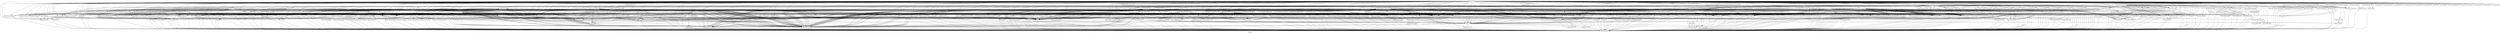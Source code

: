 digraph "Call graph" {
	label="Call graph";

	Node0x804fa8450 [shape=record,label="{external node}"];
	Node0x804fa8450 -> Node0x804fa84e0;
	Node0x804fa8450 -> Node0x804fa8540;
	Node0x804fa8450 -> Node0x804fa85a0;
	Node0x804fa8450 -> Node0x804fa8600;
	Node0x804fa8450 -> Node0x804fa8660;
	Node0x804fa8450 -> Node0x804fa86c0;
	Node0x804fa8450 -> Node0x804fa8720;
	Node0x804fa8450 -> Node0x804fa87e0;
	Node0x804fa8450 -> Node0x804fa8a80;
	Node0x804fa8450 -> Node0x804fa8ae0;
	Node0x804fa8450 -> Node0x804fa8b40;
	Node0x804fa8450 -> Node0x804fa8840;
	Node0x804fa8450 -> Node0x804fa88a0;
	Node0x804fa8450 -> Node0x804fa8900;
	Node0x804fa8450 -> Node0x804fa8960;
	Node0x804fa8450 -> Node0x804fa89c0;
	Node0x804fa8450 -> Node0x804fa8a20;
	Node0x804fa8450 -> Node0x804fa8ba0;
	Node0x804fa8450 -> Node0x804fa8c00;
	Node0x804fa8450 -> Node0x804fa8c60;
	Node0x804fa8450 -> Node0x804fa8cc0;
	Node0x804fa8450 -> Node0x804fa8d20;
	Node0x804fa8450 -> Node0x804fa8de0;
	Node0x804fa8450 -> Node0x804fa8e40;
	Node0x804fa8450 -> Node0x804fa8ea0;
	Node0x804fa8450 -> Node0x804fa8f00;
	Node0x804fa8450 -> Node0x804fa8f60;
	Node0x804fa8450 -> Node0x804fa8fc0;
	Node0x804fa8450 -> Node0x804fa9020;
	Node0x804fa8450 -> Node0x804fa9080;
	Node0x804fa8450 -> Node0x804fa90e0;
	Node0x804fa8450 -> Node0x804fa9140;
	Node0x804fa8450 -> Node0x804fa91a0;
	Node0x804fa8450 -> Node0x804fa9200;
	Node0x804fa8450 -> Node0x804fa9320;
	Node0x804fa8450 -> Node0x804fa9380;
	Node0x804fa8450 -> Node0x804fa93e0;
	Node0x804fa8450 -> Node0x804fa9440;
	Node0x804fa8450 -> Node0x804fa94a0;
	Node0x804fa8450 -> Node0x804fa9500;
	Node0x804fa8450 -> Node0x804fa9560;
	Node0x804fa8450 -> Node0x804fa95c0;
	Node0x804fa8450 -> Node0x804fa9620;
	Node0x804fa8450 -> Node0x804fa96e0;
	Node0x804fa8450 -> Node0x804fa9740;
	Node0x804fa8450 -> Node0x804fa97a0;
	Node0x804fa8450 -> Node0x804fa9800;
	Node0x804fa8450 -> Node0x804fa9860;
	Node0x804fa8450 -> Node0x804fa98c0;
	Node0x804fa8450 -> Node0x804fa9980;
	Node0x804fa8450 -> Node0x804fa99e0;
	Node0x804fa8450 -> Node0x804fa9a40;
	Node0x804fa8450 -> Node0x804fa9aa0;
	Node0x804fa8450 -> Node0x804fa9b00;
	Node0x804fa8450 -> Node0x804fa9b60;
	Node0x804fa8450 -> Node0x804fa9bc0;
	Node0x804fa8450 -> Node0x804fa9c20;
	Node0x804fa8450 -> Node0x804fa9d40;
	Node0x804fa8450 -> Node0x804fa9da0;
	Node0x804fa8450 -> Node0x804fa9e00;
	Node0x804fa8450 -> Node0x804fa9e60;
	Node0x804fa8450 -> Node0x804fa9ec0;
	Node0x804fa8450 -> Node0x804fa9f20;
	Node0x804fa8450 -> Node0x804fa9f80;
	Node0x804fa8450 -> Node0x804faa100;
	Node0x804fa8450 -> Node0x804faa160;
	Node0x804fa8450 -> Node0x804faa1c0;
	Node0x804fa8450 -> Node0x804faa220;
	Node0x804fa8450 -> Node0x804faa280;
	Node0x804fa8450 -> Node0x804faa340;
	Node0x804fa8450 -> Node0x804faa3a0;
	Node0x804fa8450 -> Node0x804faa400;
	Node0x804fa8450 -> Node0x804faa460;
	Node0x804fa8450 -> Node0x804faa520;
	Node0x804fa8450 -> Node0x804faa580;
	Node0x804fa8450 -> Node0x804faa5e0;
	Node0x804fa8450 -> Node0x804faa640;
	Node0x804fa8450 -> Node0x804faa6a0;
	Node0x804fa8450 -> Node0x804faa700;
	Node0x804fa8450 -> Node0x804faa820;
	Node0x804fa8450 -> Node0x804faa880;
	Node0x804fa8450 -> Node0x804faa940;
	Node0x804fa8450 -> Node0x804faa9a0;
	Node0x804fa8450 -> Node0x804faaa00;
	Node0x804fa8450 -> Node0x804faaa60;
	Node0x804fa8450 -> Node0x804faaac0;
	Node0x804fa8450 -> Node0x804faab20;
	Node0x804fa8450 -> Node0x804faab80;
	Node0x804fa8450 -> Node0x804faabe0;
	Node0x804fa8450 -> Node0x804faaca0;
	Node0x804fa8450 -> Node0x804faad00;
	Node0x804fa8450 -> Node0x804faad60;
	Node0x804fa8450 -> Node0x804faadc0;
	Node0x804fa8450 -> Node0x804faae20;
	Node0x804fa8450 -> Node0x804faae80;
	Node0x804fa8450 -> Node0x804faaee0;
	Node0x804fa8450 -> Node0x804faaf40;
	Node0x804fa8450 -> Node0x804faafa0;
	Node0x804fa8450 -> Node0x805706000;
	Node0x804fa8450 -> Node0x805706060;
	Node0x804fa8450 -> Node0x8057060c0;
	Node0x804fa8450 -> Node0x805706120;
	Node0x804fa8450 -> Node0x805706180;
	Node0x804fa8450 -> Node0x8057061e0;
	Node0x804fa8450 -> Node0x805706240;
	Node0x804fa8450 -> Node0x8057062a0;
	Node0x804fa8450 -> Node0x805706300;
	Node0x804fa8450 -> Node0x805706360;
	Node0x804fa8450 -> Node0x8057063c0;
	Node0x804fa8450 -> Node0x805706420;
	Node0x804fa8450 -> Node0x805706480;
	Node0x804fa8450 -> Node0x8057064e0;
	Node0x804fa8450 -> Node0x8057065a0;
	Node0x804fa8450 -> Node0x8057067e0;
	Node0x804fa8450 -> Node0x805706840;
	Node0x804fa8450 -> Node0x8057068a0;
	Node0x804fa8450 -> Node0x805706900;
	Node0x804fa8450 -> Node0x805706960;
	Node0x804fa8450 -> Node0x805706a80;
	Node0x804fa8450 -> Node0x8057069c0;
	Node0x804fa8450 -> Node0x805706a20;
	Node0x804fa8450 -> Node0x805706ae0;
	Node0x804fa8450 -> Node0x805706c00;
	Node0x804fa8450 -> Node0x805706cc0;
	Node0x804fa8450 -> Node0x805706d20;
	Node0x804fa8450 -> Node0x805706e40;
	Node0x804fa8450 -> Node0x805706ea0;
	Node0x804fa8450 -> Node0x805706f00;
	Node0x804fa8450 -> Node0x805706f60;
	Node0x804fa8450 -> Node0x805706fc0;
	Node0x804fa8450 -> Node0x805707020;
	Node0x804fa8450 -> Node0x805707080;
	Node0x804fa8450 -> Node0x8057070e0;
	Node0x804fa8450 -> Node0x805707140;
	Node0x804fa8450 -> Node0x8057071a0;
	Node0x804fa8450 -> Node0x805707200;
	Node0x804fa8450 -> Node0x805707260;
	Node0x804fa8450 -> Node0x8057072c0;
	Node0x804fa8450 -> Node0x805707320;
	Node0x804fa8450 -> Node0x805707380;
	Node0x804fa8450 -> Node0x8057073e0;
	Node0x804fa8450 -> Node0x805707440;
	Node0x804fa8450 -> Node0x8057074a0;
	Node0x804fa8450 -> Node0x805707500;
	Node0x804fa8450 -> Node0x805706540;
	Node0x804fa8450 -> Node0x805707560;
	Node0x804fa8450 -> Node0x8057075c0;
	Node0x804fa8450 -> Node0x805707620;
	Node0x804fa8450 -> Node0x805707680;
	Node0x804fa8450 -> Node0x8057076e0;
	Node0x804fa8450 -> Node0x805707740;
	Node0x804fa8450 -> Node0x8057077a0;
	Node0x804fa8450 -> Node0x805707800;
	Node0x804fa8450 -> Node0x805707860;
	Node0x804fa8450 -> Node0x804fa9920;
	Node0x804fa8450 -> Node0x805707920;
	Node0x804fa8450 -> Node0x805707980;
	Node0x804fa8450 -> Node0x8057079e0;
	Node0x804fa8450 -> Node0x805707a40;
	Node0x804fa8450 -> Node0x804fa9c80;
	Node0x804fa8450 -> Node0x805707aa0;
	Node0x804fa8450 -> Node0x805707b00;
	Node0x804fa8450 -> Node0x804faa2e0;
	Node0x804fa8450 -> Node0x805707b60;
	Node0x804fa8450 -> Node0x805707bc0;
	Node0x804fa8450 -> Node0x805707c20;
	Node0x804fa8450 -> Node0x805707c80;
	Node0x804fa8450 -> Node0x805707ce0;
	Node0x804fa8450 -> Node0x805707d40;
	Node0x804fa8450 -> Node0x805707da0;
	Node0x804fa8450 -> Node0x805707e00;
	Node0x804fa8450 -> Node0x805707e60;
	Node0x804fa8450 -> Node0x805707ec0;
	Node0x804fa8450 -> Node0x805707f20;
	Node0x804fa8450 -> Node0x805707f80;
	Node0x804fa8450 -> Node0x805707fe0;
	Node0x804fa8450 -> Node0x805708040;
	Node0x804fa8450 -> Node0x8057080a0;
	Node0x804fa8450 -> Node0x805708100;
	Node0x804fa8450 -> Node0x805708160;
	Node0x804fa8450 -> Node0x8057081c0;
	Node0x804fa8450 -> Node0x805706d80;
	Node0x804fa8450 -> Node0x805706b40;
	Node0x804fa8450 -> Node0x805708220;
	Node0x804fa8450 -> Node0x804fa92c0;
	Node0x804fa8450 -> Node0x805706de0;
	Node0x804fa8450 -> Node0x804fa9fe0;
	Node0x804fa8450 -> Node0x805708280;
	Node0x804fa8450 -> Node0x8057082e0;
	Node0x804fa8450 -> Node0x8057083a0;
	Node0x804fa8450 -> Node0x805708400;
	Node0x804fa8450 -> Node0x805708460;
	Node0x804fa8450 -> Node0x804faa4c0;
	Node0x804fa8450 -> Node0x8057084c0;
	Node0x804fa8450 -> Node0x805708520;
	Node0x804fa8450 -> Node0x805708640;
	Node0x804fa8450 -> Node0x805708580;
	Node0x804fa8450 -> Node0x8057086a0;
	Node0x804fa8450 -> Node0x8057085e0;
	Node0x804fa8450 -> Node0x805708700;
	Node0x804fa8450 -> Node0x805708760;
	Node0x804fa8450 -> Node0x8057087c0;
	Node0x804fa8450 -> Node0x805708820;
	Node0x804fa8450 -> Node0x805706c60;
	Node0x804fa8450 -> Node0x805708880;
	Node0x804fa8450 -> Node0x805706600;
	Node0x804fa8450 -> Node0x8057088e0;
	Node0x804fa8450 -> Node0x805708940;
	Node0x804fa8450 -> Node0x8057089a0;
	Node0x804fa8450 -> Node0x805706660;
	Node0x804fa8450 -> Node0x805708a00;
	Node0x804fa8450 -> Node0x804fa9680;
	Node0x804fa8450 -> Node0x805708a60;
	Node0x804fa8450 -> Node0x805708ac0;
	Node0x804fa8450 -> Node0x805708b20;
	Node0x804fa8450 -> Node0x805708b80;
	Node0x804fa8450 -> Node0x805708be0;
	Node0x804fa8450 -> Node0x805708c40;
	Node0x804fa8450 -> Node0x805708ca0;
	Node0x804fa8450 -> Node0x805708d60;
	Node0x804fa8450 -> Node0x805708dc0;
	Node0x804fa8450 -> Node0x805708e80;
	Node0x804fa8450 -> Node0x805708ee0;
	Node0x804fa8450 -> Node0x805708f40;
	Node0x804fa8450 -> Node0x805708fa0;
	Node0x804fa8450 -> Node0x8056f7000;
	Node0x804fa8450 -> Node0x8056f7060;
	Node0x804fa8450 -> Node0x8056f70c0;
	Node0x804fa8450 -> Node0x8056f7120;
	Node0x804fa8450 -> Node0x8056f7180;
	Node0x804fa8450 -> Node0x804faa8e0;
	Node0x804fa8450 -> Node0x8056f71e0;
	Node0x804fa8450 -> Node0x8056f7240;
	Node0x804fa8450 -> Node0x8056f72a0;
	Node0x804fa8450 -> Node0x8056f7300;
	Node0x804fa8450 -> Node0x8056f7360;
	Node0x804fa8450 -> Node0x8056f73c0;
	Node0x804fa8450 -> Node0x8056f7420;
	Node0x804fa8450 -> Node0x8056f7480;
	Node0x804fa8450 -> Node0x8056f74e0;
	Node0x804fa8450 -> Node0x8056f7540;
	Node0x804fa8450 -> Node0x8056f75a0;
	Node0x804fa8450 -> Node0x8056f7600;
	Node0x804fa8450 -> Node0x8056f7660;
	Node0x804fa8450 -> Node0x8056f76c0;
	Node0x804fa8450 -> Node0x8056f7720;
	Node0x804fa8450 -> Node0x8056f7780;
	Node0x804fa8450 -> Node0x8056f77e0;
	Node0x804fa8450 -> Node0x8056f7840;
	Node0x804fa8450 -> Node0x8056f7900;
	Node0x804fa8450 -> Node0x804fa8d80;
	Node0x804fa8450 -> Node0x8056f7b40;
	Node0x804fa8450 -> Node0x8056f7960;
	Node0x804fa8450 -> Node0x8056f79c0;
	Node0x804fa8450 -> Node0x8056f7a20;
	Node0x804fa8450 -> Node0x8056f7a80;
	Node0x804fa8450 -> Node0x8056f7ae0;
	Node0x804fa8450 -> Node0x804fa9260;
	Node0x804fa8450 -> Node0x8056f7c60;
	Node0x804fa8450 -> Node0x8056f7ba0;
	Node0x804fa8450 -> Node0x8056f7cc0;
	Node0x804fa8450 -> Node0x8056f7d20;
	Node0x804fa8450 -> Node0x8056f7d80;
	Node0x804fa8450 -> Node0x8056f7e40;
	Node0x804fa8450 -> Node0x8056f7ea0;
	Node0x804fa8450 -> Node0x8056f7f00;
	Node0x804fa8450 -> Node0x8056f7f60;
	Node0x804fa8450 -> Node0x8056f7fc0;
	Node0x804fa8450 -> Node0x8056f8020;
	Node0x804fa8450 -> Node0x8056f8080;
	Node0x804fa8450 -> Node0x8056f8200;
	Node0x804fa8450 -> Node0x8056f8260;
	Node0x804fa8450 -> Node0x8056f82c0;
	Node0x804fa8450 -> Node0x8056f8320;
	Node0x804fa8450 -> Node0x8056f8380;
	Node0x804fa8450 -> Node0x8056f81a0;
	Node0x804fa8450 -> Node0x8056f83e0;
	Node0x804fa8450 -> Node0x804faa760;
	Node0x804fa8450 -> Node0x8056f84a0;
	Node0x804fa8450 -> Node0x8056f8500;
	Node0x804fa8450 -> Node0x8056f8560;
	Node0x804fa8450 -> Node0x8056f85c0;
	Node0x804fa8450 -> Node0x8056f8620;
	Node0x804fa8450 -> Node0x8056f8680;
	Node0x804fa8450 -> Node0x8056f86e0;
	Node0x804fa8450 -> Node0x8056f8800;
	Node0x804fa8450 -> Node0x8056f8920;
	Node0x804fa8450 -> Node0x8056f8980;
	Node0x804fa8450 -> Node0x8056f89e0;
	Node0x804fa8450 -> Node0x8056f8a40;
	Node0x804fa8450 -> Node0x8056f8aa0;
	Node0x804fa8450 -> Node0x8056f8b00;
	Node0x804fa8450 -> Node0x8056f8b60;
	Node0x804fa8450 -> Node0x8056f8bc0;
	Node0x804fa8450 -> Node0x8056f8c20;
	Node0x804fa8450 -> Node0x8056f8c80;
	Node0x804fa8450 -> Node0x8056f8ce0;
	Node0x804fa8450 -> Node0x805706720;
	Node0x804fa8450 -> Node0x804faa7c0;
	Node0x804fa8450 -> Node0x8056f8440;
	Node0x804fa8450 -> Node0x804faa0a0;
	Node0x804fa8450 -> Node0x805708340;
	Node0x804fa8450 -> Node0x805706ba0;
	Node0x804fa8450 -> Node0x804faa040;
	Node0x804fa8450 -> Node0x805708d00;
	Node0x804fa8450 -> Node0x8056f78a0;
	Node0x804fa8450 -> Node0x8056f8da0;
	Node0x804fa8450 -> Node0x8056f8e00;
	Node0x804fa8450 -> Node0x8056f8e60;
	Node0x804fa8450 -> Node0x8056f8ec0;
	Node0x804fa8450 -> Node0x8056f8f20;
	Node0x804fa8450 -> Node0x8056f8f80;
	Node0x804fa8450 -> Node0x8056f8fe0;
	Node0x804fa8450 -> Node0x8056f9040;
	Node0x804fa8450 -> Node0x8056f90a0;
	Node0x804fa8450 -> Node0x8056f9100;
	Node0x804fa8450 -> Node0x8056f9160;
	Node0x804fa8450 -> Node0x8056f91c0;
	Node0x804fa8450 -> Node0x8056f9220;
	Node0x804fa8450 -> Node0x8056f9280;
	Node0x804fa8450 -> Node0x8056f8d40;
	Node0x804fa8450 -> Node0x8056f92e0;
	Node0x804fa8450 -> Node0x8056f88c0;
	Node0x804fa8450 -> Node0x8056f9340;
	Node0x804fa8450 -> Node0x8056f93a0;
	Node0x804fa8450 -> Node0x8056f8860;
	Node0x804fa8450 -> Node0x805708e20;
	Node0x804fa8450 -> Node0x8056f9400;
	Node0x804fa8450 -> Node0x8056f9460;
	Node0x804fa8450 -> Node0x8056f94c0;
	Node0x804fa8450 -> Node0x8056f9520;
	Node0x804fa8450 -> Node0x8056f9580;
	Node0x804fa8450 -> Node0x8056f95e0;
	Node0x804fa8450 -> Node0x8056f9640;
	Node0x804fa8450 -> Node0x8056f96a0;
	Node0x804fa8450 -> Node0x8056f9700;
	Node0x804fa8450 -> Node0x8056f9760;
	Node0x804fa8450 -> Node0x8056f97c0;
	Node0x804fa8450 -> Node0x8056f9820;
	Node0x804fa8450 -> Node0x8056f9880;
	Node0x804fa8450 -> Node0x8056f98e0;
	Node0x804fa8450 -> Node0x8056f9940;
	Node0x804fa8450 -> Node0x8056f99a0;
	Node0x804fa8450 -> Node0x8056f9a00;
	Node0x804fa8450 -> Node0x8056f9a60;
	Node0x804fa8450 -> Node0x8056f9ac0;
	Node0x804fa8450 -> Node0x8056f9b20;
	Node0x804fa8450 -> Node0x8056f9b80;
	Node0x804fa8450 -> Node0x8056f9be0;
	Node0x804fa8450 -> Node0x8056f9ca0;
	Node0x804fa8450 -> Node0x8056f9d00;
	Node0x804fa8450 -> Node0x8056f9d60;
	Node0x804fa8450 -> Node0x8056f9dc0;
	Node0x804fa84e0 [shape=record,label="{_gsskrb5_encode_om_uint32}"];
	Node0x804fa8540 [shape=record,label="{llvm.dbg.value}"];
	Node0x804fa85a0 [shape=record,label="{_gsskrb5_encode_be_om_uint32}"];
	Node0x804fa8600 [shape=record,label="{_gsskrb5_decode_om_uint32}"];
	Node0x804fa8660 [shape=record,label="{_gsskrb5_decode_be_om_uint32}"];
	Node0x804fa86c0 [shape=record,label="{_gsskrb5_create_8003_checksum}"];
	Node0x804fa86c0 -> Node0x804fa8720;
	Node0x804fa86c0 -> Node0x804fa8780;
	Node0x804fa8720 [shape=record,label="{malloc}"];
	Node0x804fa8720 -> Node0x804fa8480;
	Node0x804fa87e0 [shape=record,label="{llvm.memset.p0i8.i32}"];
	Node0x804fa8780 [shape=record,label="{hash_input_chan_bindings}"];
	Node0x804fa8780 -> Node0x804fa8840;
	Node0x804fa8780 -> Node0x804fa88a0;
	Node0x804fa8780 -> Node0x804fa8900;
	Node0x804fa8780 -> Node0x804fa8960;
	Node0x804fa8780 -> Node0x804fa8960;
	Node0x804fa8780 -> Node0x804fa8960;
	Node0x804fa8780 -> Node0x804fa8960;
	Node0x804fa8780 -> Node0x804fa8960;
	Node0x804fa8780 -> Node0x804fa8960;
	Node0x804fa8780 -> Node0x804fa8960;
	Node0x804fa8780 -> Node0x804fa8960;
	Node0x804fa8780 -> Node0x804fa89c0;
	Node0x804fa8780 -> Node0x804fa8a20;
	Node0x804fa8a80 [shape=record,label="{llvm.memcpy.p0i8.p0i8.i32}"];
	Node0x804fa8ae0 [shape=record,label="{llvm.lifetime.start.p0i8}"];
	Node0x804fa8b40 [shape=record,label="{llvm.dbg.declare}"];
	Node0x804fa8840 [shape=record,label="{EVP_MD_CTX_new}"];
	Node0x804fa8840 -> Node0x804fa8480;
	Node0x804fa88a0 [shape=record,label="{EVP_md5}"];
	Node0x804fa88a0 -> Node0x804fa8480;
	Node0x804fa8900 [shape=record,label="{EVP_DigestInit_ex}"];
	Node0x804fa8900 -> Node0x804fa8480;
	Node0x804fa8960 [shape=record,label="{EVP_DigestUpdate}"];
	Node0x804fa8960 -> Node0x804fa8480;
	Node0x804fa89c0 [shape=record,label="{EVP_DigestFinal_ex}"];
	Node0x804fa89c0 -> Node0x804fa8480;
	Node0x804fa8a20 [shape=record,label="{EVP_MD_CTX_free}"];
	Node0x804fa8a20 -> Node0x804fa8480;
	Node0x804fa8ba0 [shape=record,label="{llvm.lifetime.end.p0i8}"];
	Node0x804fa8c00 [shape=record,label="{_gsskrb5_verify_8003_checksum}"];
	Node0x804fa8c00 -> Node0x804fa8c60;
	Node0x804fa8c00 -> Node0x804fa8780;
	Node0x804fa8c00 -> Node0x804fa8cc0;
	Node0x804fa8c00 -> Node0x804fa8720;
	Node0x804fa8c60 [shape=record,label="{memcmp}"];
	Node0x804fa8c60 -> Node0x804fa8480;
	Node0x804fa8cc0 [shape=record,label="{ct_memcmp}"];
	Node0x804fa8cc0 -> Node0x804fa8480;
	Node0x804fa8d20 [shape=record,label="{_gsskrb5_register_acceptor_identity}"];
	Node0x804fa8d20 -> Node0x804fa8d80;
	Node0x804fa8d20 -> Node0x804fa8de0;
	Node0x804fa8d20 -> Node0x804fa8e40;
	Node0x804fa8d20 -> Node0x804fa8ea0;
	Node0x804fa8d20 -> Node0x804fa8f00;
	Node0x804fa8d20 -> Node0x804fa8f60;
	Node0x804fa8d20 -> Node0x804fa8fc0;
	Node0x804fa8d20 -> Node0x804fa8e40;
	Node0x804fa8d20 -> Node0x804fa9020;
	Node0x804fa8d20 -> Node0x804fa8f00;
	Node0x804fa8d20 -> Node0x804fa8f60;
	Node0x804fa8d20 -> Node0x804fa8e40;
	Node0x804fa8d20 -> Node0x804fa9080;
	Node0x804fa8d20 -> Node0x804fa8fc0;
	Node0x804fa8d20 -> Node0x804fa8fc0;
	Node0x804fa8de0 [shape=record,label="{pthread_mutex_lock}"];
	Node0x804fa8de0 -> Node0x804fa8480;
	Node0x804fa8e40 [shape=record,label="{krb5_kt_close}"];
	Node0x804fa8e40 -> Node0x804fa8480;
	Node0x804fa8ea0 [shape=record,label="{krb5_kt_default}"];
	Node0x804fa8ea0 -> Node0x804fa8480;
	Node0x804fa8f00 [shape=record,label="{krb5_kt_resolve}"];
	Node0x804fa8f00 -> Node0x804fa8480;
	Node0x804fa8f60 [shape=record,label="{krb5_kt_have_content}"];
	Node0x804fa8f60 -> Node0x804fa8480;
	Node0x804fa8fc0 [shape=record,label="{pthread_mutex_unlock}"];
	Node0x804fa8fc0 -> Node0x804fa8480;
	Node0x804fa9020 [shape=record,label="{asprintf}"];
	Node0x804fa9020 -> Node0x804fa8480;
	Node0x804fa9080 [shape=record,label="{free}"];
	Node0x804fa9080 -> Node0x804fa8480;
	Node0x804fa90e0 [shape=record,label="{_gsskrb5i_is_cfx}"];
	Node0x804fa90e0 -> Node0x804fa9140;
	Node0x804fa90e0 -> Node0x804fa91a0;
	Node0x805706420 [shape=record,label="{krb5_h_addr2sockaddr}"];
	Node0x805706420 -> Node0x804fa8480;
	Node0x804fa9140 [shape=record,label="{krb5_crypto_destroy}"];
	Node0x804fa9140 -> Node0x804fa8480;
	Node0x804fa91a0 [shape=record,label="{krb5_crypto_init}"];
	Node0x804fa91a0 -> Node0x804fa8480;
	Node0x804fa9200 [shape=record,label="{_gsskrb5_accept_sec_context}"];
	Node0x804fa9200 -> Node0x804fa8d80;
	Node0x804fa9200 -> Node0x804fa9260;
	Node0x804fa9200 -> Node0x804fa8de0;
	Node0x804fa9200 -> Node0x804fa8fc0;
	Node0x804fa9200 -> Node0x804fa92c0;
	Node0x804fa9200 -> Node0x804fa9320;
	Node0x804fa9200 -> Node0x804fa9380;
	Node0x804fa9200 -> Node0x804fa93e0;
	Node0x804fa9200 -> Node0x804fa9440;
	Node0x804fa9200 -> Node0x804fa93e0;
	Node0x804fa9200 -> Node0x804fa94a0;
	Node0x804fa9200 -> Node0x804fa9500;
	Node0x804fa9200 -> Node0x804fa9560;
	Node0x804fa9200 -> Node0x804fa95c0;
	Node0x804fa9200 -> Node0x804fa9620;
	Node0x804fa9200 -> Node0x804fa9680;
	Node0x804fa9200 -> Node0x804fa96e0;
	Node0x804fa9200 -> Node0x804fa9740;
	Node0x804fa9200 -> Node0x804fa97a0;
	Node0x804fa9200 -> Node0x804fa9800;
	Node0x804fa9200 -> Node0x804fa9860;
	Node0x804fa9200 -> Node0x804fa98c0;
	Node0x804fa9200 -> Node0x804fa98c0;
	Node0x804fa9200 -> Node0x804fa9920;
	Node0x804fa9200 -> Node0x804fa98c0;
	Node0x804fa9200 -> Node0x804fa9980;
	Node0x804fa9200 -> Node0x804fa99e0;
	Node0x804fa9200 -> Node0x804fa8c00;
	Node0x804fa9200 -> Node0x804fa99e0;
	Node0x804fa9200 -> Node0x804fa91a0;
	Node0x804fa9200 -> Node0x804fa99e0;
	Node0x804fa9200 -> Node0x804fa9a40;
	Node0x804fa9200 -> Node0x804fa99e0;
	Node0x804fa9200 -> Node0x804fa9140;
	Node0x804fa9200 -> Node0x804fa9140;
	Node0x804fa9200 -> Node0x804fa91a0;
	Node0x804fa9200 -> Node0x804fa9aa0;
	Node0x804fa9200 -> Node0x804fa9b00;
	Node0x804fa9200 -> Node0x804fa9b60;
	Node0x804fa9200 -> Node0x804fa9bc0;
	Node0x804fa9200 -> Node0x804fa9c20;
	Node0x804fa9200 -> Node0x804fa9680;
	Node0x804fa9200 -> Node0x804fa96e0;
	Node0x804fa9200 -> Node0x804fa9c80;
	Node0x804fa9200 -> Node0x804fa9ce0;
	Node0x804fa9200 -> Node0x804fa9d40;
	Node0x804fa9200 -> Node0x804fa9da0;
	Node0x804fa9200 -> Node0x804fa9e00;
	Node0x804fa9200 -> Node0x804fa9e60;
	Node0x804fa9200 -> Node0x804fa9ec0;
	Node0x804fa9200 -> Node0x804fa9f20;
	Node0x804fa9200 -> Node0x804fa9f80;
	Node0x804fa9200 -> Node0x804fa9c80;
	Node0x804fa9200 -> Node0x804fa98c0;
	Node0x804fa9200 -> Node0x804fa9da0;
	Node0x804fa9200 -> Node0x804fa9d40;
	Node0x804fa9200 -> Node0x804fa9e00;
	Node0x804fa9200 -> Node0x804fa9ce0;
	Node0x804fa9200 -> Node0x804fa8fc0;
	Node0x804fa9200 -> Node0x804fa9fe0;
	Node0x804fa9320 [shape=record,label="{krb5_rd_req_in_ctx_alloc}"];
	Node0x804fa9320 -> Node0x804fa8480;
	Node0x804fa9380 [shape=record,label="{krb5_rd_req_in_set_keytab}"];
	Node0x804fa9380 -> Node0x804fa8480;
	Node0x804fa93e0 [shape=record,label="{krb5_rd_req_in_ctx_free}"];
	Node0x804fa93e0 -> Node0x804fa8480;
	Node0x804fa9440 [shape=record,label="{krb5_rd_req_ctx}"];
	Node0x804fa9440 -> Node0x804fa8480;
	Node0x804fa94a0 [shape=record,label="{krb5_decode_ap_req}"];
	Node0x804fa94a0 -> Node0x804fa8480;
	Node0x804fa9500 [shape=record,label="{_krb5_principalname2krb5_principal}"];
	Node0x804fa9500 -> Node0x804fa8480;
	Node0x804fa9560 [shape=record,label="{free_AP_REQ}"];
	Node0x804fa9560 -> Node0x804fa8480;
	Node0x804fa95c0 [shape=record,label="{krb5_mk_error}"];
	Node0x804fa95c0 -> Node0x804fa8480;
	Node0x804fa9620 [shape=record,label="{krb5_free_principal}"];
	Node0x804fa9620 -> Node0x804fa8480;
	Node0x804fa96e0 [shape=record,label="{krb5_data_free}"];
	Node0x804fa96e0 -> Node0x804fa8480;
	Node0x804fa9740 [shape=record,label="{krb5_rd_req_out_get_ap_req_options}"];
	Node0x804fa9740 -> Node0x804fa8480;
	Node0x804fa97a0 [shape=record,label="{krb5_rd_req_out_get_ticket}"];
	Node0x804fa97a0 -> Node0x804fa8480;
	Node0x804fa9800 [shape=record,label="{krb5_rd_req_out_get_keyblock}"];
	Node0x804fa9800 -> Node0x804fa8480;
	Node0x804fa9860 [shape=record,label="{krb5_rd_req_out_ctx_free}"];
	Node0x804fa9860 -> Node0x804fa8480;
	Node0x804fa98c0 [shape=record,label="{krb5_copy_principal}"];
	Node0x804fa98c0 -> Node0x804fa8480;
	Node0x804fa9980 [shape=record,label="{krb5_auth_con_getauthenticator}"];
	Node0x804fa9980 -> Node0x804fa8480;
	Node0x804fa99e0 [shape=record,label="{krb5_free_authenticator}"];
	Node0x804fa99e0 -> Node0x804fa8480;
	Node0x804fa9a40 [shape=record,label="{krb5_verify_checksum}"];
	Node0x804fa9a40 -> Node0x804fa8480;
	Node0x804fa9aa0 [shape=record,label="{krb5_auth_con_getremotesubkey}"];
	Node0x804fa9aa0 -> Node0x804fa8480;
	Node0x804fa9b00 [shape=record,label="{krb5_auth_con_setlocalsubkey}"];
	Node0x804fa9b00 -> Node0x804fa8480;
	Node0x804fa9b60 [shape=record,label="{krb5_free_keyblock}"];
	Node0x804fa9b60 -> Node0x804fa8480;
	Node0x804fa9bc0 [shape=record,label="{krb5_auth_con_addflags}"];
	Node0x804fa9bc0 -> Node0x804fa8480;
	Node0x804fa9c20 [shape=record,label="{krb5_mk_rep}"];
	Node0x804fa9c20 -> Node0x804fa8480;
	Node0x804fa9ce0 [shape=record,label="{gsskrb5_acceptor_ready}"];
	Node0x804fa9ce0 -> Node0x804fa9da0;
	Node0x804fa9ce0 -> Node0x804fa9140;
	Node0x804fa9ce0 -> Node0x804fa91a0;
	Node0x804fa9ce0 -> Node0x804faa040;
	Node0x804fa9ce0 -> Node0x804faa0a0;
	Node0x804fa9ce0 -> Node0x804faa040;
	Node0x804fa9ce0 -> Node0x804faa100;
	Node0x804fa9ce0 -> Node0x804faa160;
	Node0x804fa9ce0 -> Node0x804faa1c0;
	Node0x804fa9ce0 -> Node0x804faa220;
	Node0x804fa9ce0 -> Node0x804fa9e60;
	Node0x804fa9ce0 -> Node0x804faa280;
	Node0x804fa9ce0 -> Node0x804fa9f80;
	Node0x804fa9ce0 -> Node0x804faa2e0;
	Node0x804fa9ce0 -> Node0x804faa340;
	Node0x804fa9ce0 -> Node0x804faa340;
	Node0x804fa9ce0 -> Node0x804faa3a0;
	Node0x804fa9d40 [shape=record,label="{krb5_auth_con_getlocalseqnumber}"];
	Node0x804fa9d40 -> Node0x804fa8480;
	Node0x804fa9da0 [shape=record,label="{krb5_auth_con_getremoteseqnumber}"];
	Node0x804fa9da0 -> Node0x804fa8480;
	Node0x804fa9e00 [shape=record,label="{krb5_auth_con_setremoteseqnumber}"];
	Node0x804fa9e00 -> Node0x804fa8480;
	Node0x804fa9e60 [shape=record,label="{krb5_auth_con_removeflags}"];
	Node0x804fa9e60 -> Node0x804fa8480;
	Node0x804fa9ec0 [shape=record,label="{krb5_rd_rep}"];
	Node0x804fa9ec0 -> Node0x804fa8480;
	Node0x804fa9f20 [shape=record,label="{krb5_free_ap_rep_enc_part}"];
	Node0x804fa9f20 -> Node0x804fa8480;
	Node0x804fa9f80 [shape=record,label="{krb5_auth_con_setflags}"];
	Node0x804fa9f80 -> Node0x804fa8480;
	Node0x804faa100 [shape=record,label="{krb5_auth_con_setlocalseqnumber}"];
	Node0x804faa100 -> Node0x804fa8480;
	Node0x804faa160 [shape=record,label="{krb5_cc_default}"];
	Node0x804faa160 -> Node0x804fa8480;
	Node0x804faa1c0 [shape=record,label="{krb5_cc_new_unique}"];
	Node0x804faa1c0 -> Node0x804fa8480;
	Node0x804faa220 [shape=record,label="{krb5_cc_initialize}"];
	Node0x804faa220 -> Node0x804fa8480;
	Node0x804faa280 [shape=record,label="{krb5_rd_cred2}"];
	Node0x804faa280 -> Node0x804fa8480;
	Node0x804faa340 [shape=record,label="{krb5_cc_close}"];
	Node0x804faa340 -> Node0x804fa8480;
	Node0x804faa3a0 [shape=record,label="{krb5_cc_destroy}"];
	Node0x804faa3a0 -> Node0x804fa8480;
	Node0x804faa400 [shape=record,label="{__gsskrb5_ccache_lifetime}"];
	Node0x804faa400 -> Node0x804faa460;
	Node0x804faa400 -> Node0x804faa4c0;
	Node0x804faa400 -> Node0x804faa520;
	Node0x804faa400 -> Node0x804faa580;
	Node0x804faa400 -> Node0x804fa9620;
	Node0x804faa400 -> Node0x804faa5e0;
	Node0x804faa460 [shape=record,label="{krb5_principal_get_realm}"];
	Node0x804faa460 -> Node0x804fa8480;
	Node0x804faa520 [shape=record,label="{krb5_make_principal}"];
	Node0x804faa520 -> Node0x804fa8480;
	Node0x804faa580 [shape=record,label="{krb5_cc_retrieve_cred}"];
	Node0x804faa580 -> Node0x804fa8480;
	Node0x804faa5e0 [shape=record,label="{krb5_free_cred_contents}"];
	Node0x804faa5e0 -> Node0x804fa8480;
	Node0x804faa640 [shape=record,label="{_gsskrb5_acquire_cred}"];
	Node0x804faa640 -> Node0x804faa6a0;
	Node0x804faa640 -> Node0x804faa700;
	Node0x804faa640 -> Node0x804faa760;
	Node0x804faa640 -> Node0x804faa7c0;
	Node0x804faa6a0 [shape=record,label="{gss_test_oid_set_member}"];
	Node0x804faa6a0 -> Node0x804fa8480;
	Node0x804faa700 [shape=record,label="{_gsskrb5_acquire_cred_ext}"];
	Node0x804faa700 -> Node0x804fa8d80;
	Node0x804faa700 -> Node0x804faa820;
	Node0x804faa700 -> Node0x804faa880;
	Node0x804faa700 -> Node0x804faa8e0;
	Node0x804faa700 -> Node0x804faa940;
	Node0x804faa700 -> Node0x804fa9080;
	Node0x804faa700 -> Node0x804faa9a0;
	Node0x804faa700 -> Node0x804faaa00;
	Node0x804faa700 -> Node0x804faa160;
	Node0x804faa700 -> Node0x804faaa60;
	Node0x804faa700 -> Node0x804faa340;
	Node0x804faa700 -> Node0x804fa98c0;
	Node0x804faa700 -> Node0x804faaac0;
	Node0x804faa700 -> Node0x804fa9620;
	Node0x804faa700 -> Node0x804faa340;
	Node0x804faa700 -> Node0x804faab20;
	Node0x804faa700 -> Node0x804faab80;
	Node0x804faa700 -> Node0x804faa9a0;
	Node0x804faa700 -> Node0x804faabe0;
	Node0x804faa700 -> Node0x804faac40;
	Node0x804faa700 -> Node0x804faaca0;
	Node0x804faa700 -> Node0x804faad00;
	Node0x804faa700 -> Node0x804faaca0;
	Node0x804faa700 -> Node0x804faa1c0;
	Node0x804faa700 -> Node0x804faa220;
	Node0x804faa700 -> Node0x804faa3a0;
	Node0x804faa700 -> Node0x804faad60;
	Node0x804faa700 -> Node0x804faa3a0;
	Node0x804faa700 -> Node0x804faa400;
	Node0x804faa700 -> Node0x804faa340;
	Node0x804faa700 -> Node0x804faa5e0;
	Node0x804faa700 -> Node0x804fa9620;
	Node0x804faa700 -> Node0x804fa8e40;
	Node0x804faa700 -> Node0x804faa940;
	Node0x804faa700 -> Node0x804fa9620;
	Node0x804faa700 -> Node0x804fa9080;
	Node0x804faa700 -> Node0x804faac40;
	Node0x804faa700 -> Node0x804faadc0;
	Node0x804faa700 -> Node0x804faae20;
	Node0x804faa700 -> Node0x804faae80;
	Node0x804faa700 -> Node0x804faaee0;
	Node0x804faa700 -> Node0x804faae20;
	Node0x804faa700 -> Node0x804faaf40;
	Node0x804faa700 -> Node0x804fa8e40;
	Node0x804faa700 -> Node0x804faa940;
	Node0x804faa700 -> Node0x804fa9620;
	Node0x804faa700 -> Node0x804fa9080;
	Node0x804faa700 -> Node0x804faafa0;
	Node0x804faa700 -> Node0x805706000;
	Node0x804faa700 -> Node0x805706060;
	Node0x804faa700 -> Node0x804faa940;
	Node0x804faa700 -> Node0x804fa9620;
	Node0x804faa700 -> Node0x804fa9080;
	Node0x804faa820 [shape=record,label="{calloc}"];
	Node0x804faa820 -> Node0x804fa8480;
	Node0x804faa880 [shape=record,label="{pthread_mutex_init}"];
	Node0x804faa880 -> Node0x804fa8480;
	Node0x804faa940 [shape=record,label="{pthread_mutex_destroy}"];
	Node0x804faa940 -> Node0x804fa8480;
	Node0x804faa9a0 [shape=record,label="{gss_oid_equal}"];
	Node0x804faa9a0 -> Node0x804fa8480;
	Node0x804faaa00 [shape=record,label="{krb5_cc_cache_match}"];
	Node0x804faaa00 -> Node0x804fa8480;
	Node0x804faaa60 [shape=record,label="{krb5_cc_get_principal}"];
	Node0x804faaa60 -> Node0x804fa8480;
	Node0x804faaac0 [shape=record,label="{krb5_principal_compare}"];
	Node0x804faaac0 -> Node0x804fa8480;
	Node0x804faab20 [shape=record,label="{krb5_get_default_principal}"];
	Node0x804faab20 -> Node0x804fa8480;
	Node0x804faab80 [shape=record,label="{krb5_get_init_creds_opt_alloc}"];
	Node0x804faab80 -> Node0x804fa8480;
	Node0x804faabe0 [shape=record,label="{krb5_get_init_creds_password}"];
	Node0x804faabe0 -> Node0x804fa8480;
	Node0x804faac40 [shape=record,label="{get_keytab}"];
	Node0x804faac40 -> Node0x804fa8de0;
	Node0x804faac40 -> Node0x8057060c0;
	Node0x804faac40 -> Node0x804fa8f00;
	Node0x804faac40 -> Node0x805706120;
	Node0x804faac40 -> Node0x804fa8ea0;
	Node0x804faac40 -> Node0x804fa8fc0;
	Node0x804faaca0 [shape=record,label="{krb5_get_init_creds_opt_free}"];
	Node0x804faaca0 -> Node0x804fa8480;
	Node0x804faad00 [shape=record,label="{krb5_get_init_creds_keytab}"];
	Node0x804faad00 -> Node0x804fa8480;
	Node0x804faad60 [shape=record,label="{krb5_cc_store_cred}"];
	Node0x804faad60 -> Node0x804fa8480;
	Node0x804faadc0 [shape=record,label="{krb5_kt_get_entry}"];
	Node0x804faadc0 -> Node0x804fa8480;
	Node0x804faae20 [shape=record,label="{krb5_kt_free_entry}"];
	Node0x804faae20 -> Node0x804fa8480;
	Node0x804faae80 [shape=record,label="{krb5_kt_start_seq_get}"];
	Node0x804faae80 -> Node0x804fa8480;
	Node0x804faaee0 [shape=record,label="{krb5_kt_next_entry}"];
	Node0x804faaee0 -> Node0x804fa8480;
	Node0x804faaf40 [shape=record,label="{krb5_kt_end_seq_get}"];
	Node0x804faaf40 -> Node0x804fa8480;
	Node0x804faafa0 [shape=record,label="{gss_create_empty_oid_set}"];
	Node0x804faafa0 -> Node0x804fa8480;
	Node0x805706000 [shape=record,label="{gss_add_oid_set_member}"];
	Node0x805706000 -> Node0x804fa8480;
	Node0x805706060 [shape=record,label="{gss_release_oid_set}"];
	Node0x805706060 -> Node0x804fa8480;
	Node0x8057060c0 [shape=record,label="{krb5_kt_get_full_name}"];
	Node0x8057060c0 -> Node0x804fa8480;
	Node0x805706120 [shape=record,label="{krb5_xfree}"];
	Node0x805706120 -> Node0x804fa8480;
	Node0x805706180 [shape=record,label="{_gsskrb5_add_cred}"];
	Node0x805706180 -> Node0x804fa8d80;
	Node0x805706180 -> Node0x804faa9a0;
	Node0x805706180 -> Node0x804fa8de0;
	Node0x805706180 -> Node0x804fa8fc0;
	Node0x805706180 -> Node0x804faaac0;
	Node0x805706180 -> Node0x804fa8fc0;
	Node0x805706180 -> Node0x804faa820;
	Node0x805706180 -> Node0x804fa8fc0;
	Node0x805706180 -> Node0x804faa880;
	Node0x805706180 -> Node0x804fa98c0;
	Node0x805706180 -> Node0x804fa8fc0;
	Node0x805706180 -> Node0x804fa9080;
	Node0x805706180 -> Node0x8057060c0;
	Node0x805706180 -> Node0x804fa8f00;
	Node0x805706180 -> Node0x805706120;
	Node0x805706180 -> Node0x8057061e0;
	Node0x805706180 -> Node0x805706240;
	Node0x805706180 -> Node0x804faa1c0;
	Node0x805706180 -> Node0x8057062a0;
	Node0x805706180 -> Node0x805706300;
	Node0x805706180 -> Node0x804fa9020;
	Node0x805706180 -> Node0x805706360;
	Node0x805706180 -> Node0x804fa9080;
	Node0x805706180 -> Node0x804faafa0;
	Node0x805706180 -> Node0x805706000;
	Node0x805706180 -> Node0x804fa8fc0;
	Node0x805706180 -> Node0x804faa760;
	Node0x805706180 -> Node0x804fa9620;
	Node0x805706180 -> Node0x804fa8e40;
	Node0x805706180 -> Node0x804faa3a0;
	Node0x805706180 -> Node0x805706060;
	Node0x805706180 -> Node0x804fa9080;
	Node0x805706180 -> Node0x804fa8fc0;
	Node0x8057061e0 [shape=record,label="{krb5_cc_get_type}"];
	Node0x8057061e0 -> Node0x804fa8480;
	Node0x805706240 [shape=record,label="{strcmp}"];
	Node0x805706240 -> Node0x804fa8480;
	Node0x8057062a0 [shape=record,label="{krb5_cc_copy_cache}"];
	Node0x8057062a0 -> Node0x804fa8480;
	Node0x805706300 [shape=record,label="{krb5_cc_get_name}"];
	Node0x805706300 -> Node0x804fa8480;
	Node0x805706360 [shape=record,label="{krb5_cc_resolve}"];
	Node0x805706360 -> Node0x804fa8480;
	Node0x8057063c0 [shape=record,label="{_gsskrb5i_address_to_krb5addr}"];
	Node0x8057063c0 -> Node0x805706420;
	Node0x8057063c0 -> Node0x805706480;
	Node0x805706480 [shape=record,label="{krb5_sockaddr2address}"];
	Node0x805706480 -> Node0x804fa8480;
	Node0x8057064e0 [shape=record,label="{_gk_wrap_iov_length}"];
	Node0x8057064e0 -> Node0x804fa8d80;
	Node0x8057064e0 -> Node0x805706540;
	Node0x8057065a0 [shape=record,label="{_gssapi_get_mic_arcfour}"];
	Node0x8057065a0 -> Node0x805706600;
	Node0x8057065a0 -> Node0x804fa8720;
	Node0x8057065a0 -> Node0x805706660;
	Node0x8057065a0 -> Node0x8057066c0;
	Node0x8057065a0 -> Node0x805706720;
	Node0x8057065a0 -> Node0x805706780;
	Node0x8057065a0 -> Node0x805706720;
	Node0x8057065a0 -> Node0x804fa8de0;
	Node0x8057065a0 -> Node0x804fa9d40;
	Node0x8057065a0 -> Node0x804fa85a0;
	Node0x8057065a0 -> Node0x804faa100;
	Node0x8057065a0 -> Node0x804fa8fc0;
	Node0x8057065a0 -> Node0x8057067e0;
	Node0x8057065a0 -> Node0x805706720;
	Node0x8057065a0 -> Node0x805706840;
	Node0x8057065a0 -> Node0x8057068a0;
	Node0x8057065a0 -> Node0x805706900;
	Node0x8057065a0 -> Node0x805706960;
	Node0x8057066c0 [shape=record,label="{arcfour_mic_cksum}"];
	Node0x8057066c0 -> Node0x804fa8720;
	Node0x8057066c0 -> Node0x804fa91a0;
	Node0x8057066c0 -> Node0x804fa9080;
	Node0x8057066c0 -> Node0x8057069c0;
	Node0x8057066c0 -> Node0x804fa9080;
	Node0x8057066c0 -> Node0x805706a20;
	Node0x8057066c0 -> Node0x804fa9140;
	Node0x805706780 [shape=record,label="{arcfour_mic_key}"];
	Node0x805706780 -> Node0x805706a80;
	Node0x805706780 -> Node0x805706a80;
	Node0x805706780 -> Node0x805706a80;
	Node0x8057067e0 [shape=record,label="{EVP_CIPHER_CTX_new}"];
	Node0x8057067e0 -> Node0x804fa8480;
	Node0x805706840 [shape=record,label="{EVP_rc4}"];
	Node0x805706840 -> Node0x804fa8480;
	Node0x8057068a0 [shape=record,label="{EVP_CipherInit_ex}"];
	Node0x8057068a0 -> Node0x804fa8480;
	Node0x805706900 [shape=record,label="{EVP_Cipher}"];
	Node0x805706900 -> Node0x804fa8480;
	Node0x805706960 [shape=record,label="{EVP_CIPHER_CTX_free}"];
	Node0x805706960 -> Node0x804fa8480;
	Node0x805706a80 [shape=record,label="{krb5_hmac}"];
	Node0x805706a80 -> Node0x804fa8480;
	Node0x8057069c0 [shape=record,label="{krb5_create_checksum}"];
	Node0x8057069c0 -> Node0x804fa8480;
	Node0x805706a20 [shape=record,label="{free_Checksum}"];
	Node0x805706a20 -> Node0x804fa8480;
	Node0x805706ae0 [shape=record,label="{_gssapi_verify_mic_arcfour}"];
	Node0x805706ae0 -> Node0x805706b40;
	Node0x805706ae0 -> Node0x804fa8c60;
	Node0x805706ae0 -> Node0x804fa8c60;
	Node0x805706ae0 -> Node0x8057066c0;
	Node0x805706ae0 -> Node0x805706780;
	Node0x805706ae0 -> Node0x804fa8cc0;
	Node0x805706ae0 -> Node0x8057067e0;
	Node0x805706ae0 -> Node0x805706840;
	Node0x805706ae0 -> Node0x8057068a0;
	Node0x805706ae0 -> Node0x805706900;
	Node0x805706ae0 -> Node0x805706960;
	Node0x805706ae0 -> Node0x804fa8660;
	Node0x805706ae0 -> Node0x804fa8c60;
	Node0x805706ae0 -> Node0x804fa8de0;
	Node0x805706ae0 -> Node0x805706ba0;
	Node0x805706ae0 -> Node0x804fa8fc0;
	Node0x805706c00 [shape=record,label="{_gssapi_wrap_arcfour}"];
	Node0x805706c00 -> Node0x805706c60;
	Node0x805706c00 -> Node0x805706c60;
	Node0x805706c00 -> Node0x804fa8720;
	Node0x805706c00 -> Node0x805706660;
	Node0x805706c00 -> Node0x804fa8de0;
	Node0x805706c00 -> Node0x804fa9d40;
	Node0x805706c00 -> Node0x804fa85a0;
	Node0x805706c00 -> Node0x804faa100;
	Node0x805706c00 -> Node0x804fa8fc0;
	Node0x805706c00 -> Node0x805706cc0;
	Node0x805706c00 -> Node0x8057066c0;
	Node0x805706c00 -> Node0x805706720;
	Node0x805706c00 -> Node0x805706780;
	Node0x805706c00 -> Node0x805706720;
	Node0x805706c00 -> Node0x8057067e0;
	Node0x805706c00 -> Node0x805706720;
	Node0x805706c00 -> Node0x805706840;
	Node0x805706c00 -> Node0x8057068a0;
	Node0x805706c00 -> Node0x805706900;
	Node0x805706c00 -> Node0x805706960;
	Node0x805706c00 -> Node0x805706780;
	Node0x805706c00 -> Node0x805706720;
	Node0x805706c00 -> Node0x8057067e0;
	Node0x805706c00 -> Node0x805706720;
	Node0x805706c00 -> Node0x805706840;
	Node0x805706c00 -> Node0x8057068a0;
	Node0x805706c00 -> Node0x805706900;
	Node0x805706c00 -> Node0x805706960;
	Node0x805706cc0 [shape=record,label="{krb5_generate_random_block}"];
	Node0x805706cc0 -> Node0x804fa8480;
	Node0x805706d20 [shape=record,label="{_gssapi_unwrap_arcfour}"];
	Node0x805706d20 -> Node0x805706d80;
	Node0x805706d20 -> Node0x804fa8c60;
	Node0x805706d20 -> Node0x804fa8c60;
	Node0x805706d20 -> Node0x804fa8c60;
	Node0x805706d20 -> Node0x804fa8c60;
	Node0x805706d20 -> Node0x804fa8c60;
	Node0x805706d20 -> Node0x805706780;
	Node0x805706d20 -> Node0x8057067e0;
	Node0x805706d20 -> Node0x805706840;
	Node0x805706d20 -> Node0x8057068a0;
	Node0x805706d20 -> Node0x805706900;
	Node0x805706d20 -> Node0x805706960;
	Node0x805706d20 -> Node0x804fa8660;
	Node0x805706d20 -> Node0x804fa8c60;
	Node0x805706d20 -> Node0x805706780;
	Node0x805706d20 -> Node0x804fa8720;
	Node0x805706d20 -> Node0x8057067e0;
	Node0x805706d20 -> Node0x805706720;
	Node0x805706d20 -> Node0x805706840;
	Node0x805706d20 -> Node0x8057068a0;
	Node0x805706d20 -> Node0x805706900;
	Node0x805706d20 -> Node0x805706900;
	Node0x805706d20 -> Node0x805706960;
	Node0x805706d20 -> Node0x805706de0;
	Node0x805706d20 -> Node0x805706720;
	Node0x805706d20 -> Node0x8057066c0;
	Node0x805706d20 -> Node0x805706720;
	Node0x805706d20 -> Node0x804fa8cc0;
	Node0x805706d20 -> Node0x805706720;
	Node0x805706d20 -> Node0x804fa8de0;
	Node0x805706d20 -> Node0x805706ba0;
	Node0x805706d20 -> Node0x804fa8fc0;
	Node0x805706e40 [shape=record,label="{_gssapi_wrap_size_arcfour}"];
	Node0x805706e40 -> Node0x804fa91a0;
	Node0x805706e40 -> Node0x805706c60;
	Node0x805706e40 -> Node0x805706600;
	Node0x805706e40 -> Node0x804fa9140;
	Node0x805706ea0 [shape=record,label="{_gsskrb5_authorize_localname}"];
	Node0x805706ea0 -> Node0x804faa9a0;
	Node0x805706ea0 -> Node0x804fa8d80;
	Node0x805706ea0 -> Node0x804fa8720;
	Node0x805706ea0 -> Node0x805706f00;
	Node0x805706ea0 -> Node0x804fa9080;
	Node0x805706f00 [shape=record,label="{krb5_kuserok}"];
	Node0x805706f00 -> Node0x804fa8480;
	Node0x805706f60 [shape=record,label="{_gsskrb5_canonicalize_name}"];
	Node0x805706f60 -> Node0x804fa8d80;
	Node0x805706f60 -> Node0x804faa8e0;
	Node0x805706fc0 [shape=record,label="{_gsskrb5_krb5_ccache_name}"];
	Node0x805706fc0 -> Node0x804fa8d80;
	Node0x805706fc0 -> Node0x804fa9080;
	Node0x805706fc0 -> Node0x805707020;
	Node0x805706fc0 -> Node0x805707080;
	Node0x805706fc0 -> Node0x8057070e0;
	Node0x805707020 [shape=record,label="{krb5_cc_default_name}"];
	Node0x805707020 -> Node0x804fa8480;
	Node0x805707080 [shape=record,label="{strdup}"];
	Node0x805707080 -> Node0x804fa8480;
	Node0x8057070e0 [shape=record,label="{krb5_cc_set_default_name}"];
	Node0x8057070e0 -> Node0x804fa8480;
	Node0x805707140 [shape=record,label="{_gsskrb5cfx_wrap_length_cfx}"];
	Node0x805707140 -> Node0x8057071a0;
	Node0x805707140 -> Node0x805707200;
	Node0x805707140 -> Node0x805707260;
	Node0x805707140 -> Node0x8057072c0;
	Node0x805707140 -> Node0x805707320;
	Node0x805707140 -> Node0x805707380;
	Node0x8057071a0 [shape=record,label="{krb5_crypto_get_checksum_type}"];
	Node0x8057071a0 -> Node0x804fa8480;
	Node0x805707200 [shape=record,label="{krb5_checksumsize}"];
	Node0x805707200 -> Node0x804fa8480;
	Node0x805707260 [shape=record,label="{krb5_crypto_getblocksize}"];
	Node0x805707260 -> Node0x804fa8480;
	Node0x8057072c0 [shape=record,label="{krb5_crypto_getpadsize}"];
	Node0x8057072c0 -> Node0x804fa8480;
	Node0x805707320 [shape=record,label="{krb5_get_wrapped_length}"];
	Node0x805707320 -> Node0x804fa8480;
	Node0x805707380 [shape=record,label="{__assert}"];
	Node0x805707380 -> Node0x804fa8480;
	Node0x8057073e0 [shape=record,label="{_gssapi_wrap_size_cfx}"];
	Node0x8057073e0 -> Node0x805707320;
	Node0x8057073e0 -> Node0x8057071a0;
	Node0x8057073e0 -> Node0x805707200;
	Node0x805707440 [shape=record,label="{_gk_find_buffer}"];
	Node0x8057074a0 [shape=record,label="{_gk_allocate_buffer}"];
	Node0x8057074a0 -> Node0x804fa9080;
	Node0x8057074a0 -> Node0x804fa8720;
	Node0x805707500 [shape=record,label="{_gk_verify_buffers}"];
	Node0x805706540 [shape=record,label="{_gssapi_wrap_iov_length_cfx}"];
	Node0x805706540 -> Node0x804fa8d80;
	Node0x805706540 -> Node0x805707560;
	Node0x805706540 -> Node0x805707560;
	Node0x805706540 -> Node0x805707560;
	Node0x805706540 -> Node0x805707260;
	Node0x805706540 -> Node0x805707560;
	Node0x805707560 [shape=record,label="{krb5_crypto_length}"];
	Node0x805707560 -> Node0x804fa8480;
	Node0x8057075c0 [shape=record,label="{_gssapi_wrap_cfx}"];
	Node0x8057075c0 -> Node0x805707140;
	Node0x8057075c0 -> Node0x804fa8720;
	Node0x8057075c0 -> Node0x804fa8de0;
	Node0x8057075c0 -> Node0x804fa9d40;
	Node0x8057075c0 -> Node0x804fa85a0;
	Node0x8057075c0 -> Node0x804fa85a0;
	Node0x8057075c0 -> Node0x804faa100;
	Node0x8057075c0 -> Node0x804fa8fc0;
	Node0x8057075c0 -> Node0x805707620;
	Node0x8057075c0 -> Node0x805706720;
	Node0x8057075c0 -> Node0x805707380;
	Node0x8057075c0 -> Node0x804fa8720;
	Node0x8057075c0 -> Node0x804fa9080;
	Node0x8057075c0 -> Node0x804fa8720;
	Node0x8057075c0 -> Node0x804fa9080;
	Node0x8057075c0 -> Node0x805706720;
	Node0x8057075c0 -> Node0x804fa96e0;
	Node0x8057075c0 -> Node0x804fa8720;
	Node0x8057075c0 -> Node0x805706720;
	Node0x8057075c0 -> Node0x8057069c0;
	Node0x8057075c0 -> Node0x805706720;
	Node0x8057075c0 -> Node0x804fa9080;
	Node0x8057075c0 -> Node0x804fa9080;
	Node0x8057075c0 -> Node0x805707380;
	Node0x8057075c0 -> Node0x804fa8720;
	Node0x8057075c0 -> Node0x804fa9080;
	Node0x8057075c0 -> Node0x805706720;
	Node0x8057075c0 -> Node0x805706a20;
	Node0x8057075c0 -> Node0x805706a20;
	Node0x805707620 [shape=record,label="{krb5_encrypt}"];
	Node0x805707620 -> Node0x804fa8480;
	Node0x805707680 [shape=record,label="{llvm.memmove.p0i8.p0i8.i32}"];
	Node0x8057076e0 [shape=record,label="{_gssapi_unwrap_cfx}"];
	Node0x8057076e0 -> Node0x804fa8660;
	Node0x8057076e0 -> Node0x804fa8660;
	Node0x8057076e0 -> Node0x804fa8de0;
	Node0x8057076e0 -> Node0x805706ba0;
	Node0x8057076e0 -> Node0x804fa8fc0;
	Node0x8057076e0 -> Node0x805706720;
	Node0x8057076e0 -> Node0x804fa8fc0;
	Node0x8057076e0 -> Node0x804fa8720;
	Node0x8057076e0 -> Node0x804fa9080;
	Node0x8057076e0 -> Node0x804fa8720;
	Node0x8057076e0 -> Node0x804fa9080;
	Node0x8057076e0 -> Node0x805707740;
	Node0x8057076e0 -> Node0x804fa96e0;
	Node0x8057076e0 -> Node0x804fa8cc0;
	Node0x8057076e0 -> Node0x804fa96e0;
	Node0x8057076e0 -> Node0x804fa8720;
	Node0x8057076e0 -> Node0x804fa9080;
	Node0x8057076e0 -> Node0x8057071a0;
	Node0x8057076e0 -> Node0x804fa8720;
	Node0x8057076e0 -> Node0x804fa9a40;
	Node0x8057076e0 -> Node0x805706720;
	Node0x805707740 [shape=record,label="{krb5_decrypt}"];
	Node0x805707740 -> Node0x804fa8480;
	Node0x8057077a0 [shape=record,label="{_gssapi_mic_cfx}"];
	Node0x8057077a0 -> Node0x804fa8720;
	Node0x8057077a0 -> Node0x804fa8de0;
	Node0x8057077a0 -> Node0x804fa9d40;
	Node0x8057077a0 -> Node0x804fa85a0;
	Node0x8057077a0 -> Node0x804fa85a0;
	Node0x8057077a0 -> Node0x804faa100;
	Node0x8057077a0 -> Node0x804fa8fc0;
	Node0x8057077a0 -> Node0x8057069c0;
	Node0x8057077a0 -> Node0x804fa9080;
	Node0x8057077a0 -> Node0x804fa8720;
	Node0x8057077a0 -> Node0x805706a20;
	Node0x8057077a0 -> Node0x804fa9080;
	Node0x8057077a0 -> Node0x805706a20;
	Node0x8057077a0 -> Node0x804fa9080;
	Node0x805707800 [shape=record,label="{_gssapi_verify_mic_cfx}"];
	Node0x805707800 -> Node0x804fa8cc0;
	Node0x805707800 -> Node0x804fa8660;
	Node0x805707800 -> Node0x804fa8660;
	Node0x805707800 -> Node0x804fa8de0;
	Node0x805707800 -> Node0x805706ba0;
	Node0x805707800 -> Node0x804fa8fc0;
	Node0x805707800 -> Node0x804fa8fc0;
	Node0x805707800 -> Node0x8057071a0;
	Node0x805707800 -> Node0x804fa8720;
	Node0x805707800 -> Node0x804fa9a40;
	Node0x805707800 -> Node0x804fa9080;
	Node0x805707800 -> Node0x804fa9080;
	Node0x805707860 [shape=record,label="{_gsskrb5_compare_name}"];
	Node0x805707860 -> Node0x804fa8d80;
	Node0x805707860 -> Node0x804faaac0;
	Node0x804fa9920 [shape=record,label="{_gss_DES3_get_mic_compat}"];
	Node0x804fa9920 -> Node0x8057078c0;
	Node0x804fa9920 -> Node0x8057078c0;
	Node0x8057078c0 [shape=record,label="{check_compat}"];
	Node0x8057078c0 -> Node0x805707920;
	Node0x8057078c0 -> Node0x805707980;
	Node0x8057078c0 -> Node0x8057079e0;
	Node0x8057078c0 -> Node0x804fa9620;
	Node0x8057078c0 -> Node0x805707a40;
	Node0x8057078c0 -> Node0x804fa9620;
	Node0x8057078c0 -> Node0x805707a40;
	Node0x805707920 [shape=record,label="{krb5_config_get_strings}"];
	Node0x805707920 -> Node0x804fa8480;
	Node0x805707980 [shape=record,label="{krb5_parse_name}"];
	Node0x805707980 -> Node0x804fa8480;
	Node0x8057079e0 [shape=record,label="{krb5_principal_match}"];
	Node0x8057079e0 -> Node0x804fa8480;
	Node0x805707a40 [shape=record,label="{krb5_config_free_strings}"];
	Node0x805707a40 -> Node0x804fa8480;
	Node0x804fa9c80 [shape=record,label="{_gsskrb5_lifetime_left}"];
	Node0x804fa9c80 -> Node0x805707aa0;
	Node0x805707aa0 [shape=record,label="{krb5_timeofday}"];
	Node0x805707aa0 -> Node0x804fa8480;
	Node0x805707b00 [shape=record,label="{_gsskrb5_context_time}"];
	Node0x805707b00 -> Node0x804fa8d80;
	Node0x805707b00 -> Node0x804fa8de0;
	Node0x805707b00 -> Node0x804fa8fc0;
	Node0x805707b00 -> Node0x805707aa0;
	Node0x804faa2e0 [shape=record,label="{_gsskrb5_krb5_import_cred}"];
	Node0x804faa2e0 -> Node0x804fa8d80;
	Node0x804faa2e0 -> Node0x804faa820;
	Node0x804faa2e0 -> Node0x804faa4c0;
	Node0x804faa2e0 -> Node0x804faa880;
	Node0x804faa2e0 -> Node0x804faaa60;
	Node0x804faa2e0 -> Node0x804fa9080;
	Node0x804faa2e0 -> Node0x804faaac0;
	Node0x804faa2e0 -> Node0x804fa9620;
	Node0x804faa2e0 -> Node0x804fa9080;
	Node0x804faa2e0 -> Node0x804faa4c0;
	Node0x804faa2e0 -> Node0x804faa400;
	Node0x804faa2e0 -> Node0x804fa9620;
	Node0x804faa2e0 -> Node0x804fa9080;
	Node0x804faa2e0 -> Node0x805707b60;
	Node0x804faa2e0 -> Node0x805706360;
	Node0x804faa2e0 -> Node0x804fa9080;
	Node0x804faa2e0 -> Node0x804fa98c0;
	Node0x804faa2e0 -> Node0x8057060c0;
	Node0x804faa2e0 -> Node0x804fa8f00;
	Node0x804faa2e0 -> Node0x804fa9080;
	Node0x804faa2e0 -> Node0x804faafa0;
	Node0x804faa2e0 -> Node0x805706000;
	Node0x804faa2e0 -> Node0x805706060;
	Node0x804faa2e0 -> Node0x804faa340;
	Node0x804faa2e0 -> Node0x804fa8e40;
	Node0x804faa2e0 -> Node0x804fa9620;
	Node0x804faa2e0 -> Node0x804faa940;
	Node0x804faa2e0 -> Node0x804fa9080;
	Node0x805707b60 [shape=record,label="{krb5_cc_get_full_name}"];
	Node0x805707b60 -> Node0x804fa8480;
	Node0x805707bc0 [shape=record,label="{_gsskrb5_export_cred}"];
	Node0x805707bc0 -> Node0x804fa8d80;
	Node0x805707bc0 -> Node0x805707c20;
	Node0x805707bc0 -> Node0x8057061e0;
	Node0x805707bc0 -> Node0x805706240;
	Node0x805707bc0 -> Node0x805707c80;
	Node0x805707bc0 -> Node0x805707ce0;
	Node0x805707bc0 -> Node0x805707d40;
	Node0x805707bc0 -> Node0x805707ce0;
	Node0x805707bc0 -> Node0x805707da0;
	Node0x805707bc0 -> Node0x805707e00;
	Node0x805707bc0 -> Node0x805707ce0;
	Node0x805707bc0 -> Node0x805707c80;
	Node0x805707bc0 -> Node0x805707ce0;
	Node0x805707bc0 -> Node0x805707b60;
	Node0x805707bc0 -> Node0x805707ce0;
	Node0x805707bc0 -> Node0x805707e60;
	Node0x805707bc0 -> Node0x804fa9080;
	Node0x805707bc0 -> Node0x805707ce0;
	Node0x805707bc0 -> Node0x805707ec0;
	Node0x805707bc0 -> Node0x805707ce0;
	Node0x805707bc0 -> Node0x805707c20;
	Node0x805707bc0 -> Node0x804fa96e0;
	Node0x805707bc0 -> Node0x805707f20;
	Node0x805707bc0 -> Node0x804fa96e0;
	Node0x805707bc0 -> Node0x805707ce0;
	Node0x805707bc0 -> Node0x805707f20;
	Node0x805707bc0 -> Node0x804fa96e0;
	Node0x805707bc0 -> Node0x805707ce0;
	Node0x805707bc0 -> Node0x805707ec0;
	Node0x805707bc0 -> Node0x805707ce0;
	Node0x805707c20 [shape=record,label="{krb5_storage_emem}"];
	Node0x805707c20 -> Node0x804fa8480;
	Node0x805707c80 [shape=record,label="{krb5_store_uint32}"];
	Node0x805707c80 -> Node0x804fa8480;
	Node0x805707ce0 [shape=record,label="{krb5_storage_free}"];
	Node0x805707ce0 -> Node0x804fa8480;
	Node0x805707d40 [shape=record,label="{_krb5_get_krbtgt}"];
	Node0x805707d40 -> Node0x804fa8480;
	Node0x805707da0 [shape=record,label="{krb5_store_creds}"];
	Node0x805707da0 -> Node0x804fa8480;
	Node0x805707e00 [shape=record,label="{krb5_free_creds}"];
	Node0x805707e00 -> Node0x804fa8480;
	Node0x805707e60 [shape=record,label="{krb5_store_string}"];
	Node0x805707e60 -> Node0x804fa8480;
	Node0x805707ec0 [shape=record,label="{krb5_storage_to_data}"];
	Node0x805707ec0 -> Node0x804fa8480;
	Node0x805707f20 [shape=record,label="{krb5_store_data}"];
	Node0x805707f20 -> Node0x804fa8480;
	Node0x805707f80 [shape=record,label="{_gsskrb5_import_cred}"];
	Node0x805707f80 -> Node0x804fa8d80;
	Node0x805707f80 -> Node0x805707fe0;
	Node0x805707f80 -> Node0x805708040;
	Node0x805707f80 -> Node0x805707ce0;
	Node0x805707f80 -> Node0x8057080a0;
	Node0x805707f80 -> Node0x805707ce0;
	Node0x805707f80 -> Node0x804faa1c0;
	Node0x805707f80 -> Node0x804faa220;
	Node0x805707f80 -> Node0x804faa3a0;
	Node0x805707f80 -> Node0x804faad60;
	Node0x805707f80 -> Node0x804faa5e0;
	Node0x805707f80 -> Node0x805708100;
	Node0x805707f80 -> Node0x805707ce0;
	Node0x805707f80 -> Node0x805706360;
	Node0x805707f80 -> Node0x805706120;
	Node0x805707f80 -> Node0x805707ce0;
	Node0x805707f80 -> Node0x804faa820;
	Node0x805707f80 -> Node0x804faa340;
	Node0x805707f80 -> Node0x804faaa60;
	Node0x805707fe0 [shape=record,label="{krb5_storage_from_mem}"];
	Node0x805707fe0 -> Node0x804fa8480;
	Node0x805708040 [shape=record,label="{krb5_ret_uint32}"];
	Node0x805708040 -> Node0x804fa8480;
	Node0x8057080a0 [shape=record,label="{krb5_ret_creds}"];
	Node0x8057080a0 -> Node0x804fa8480;
	Node0x805708100 [shape=record,label="{krb5_ret_string}"];
	Node0x805708100 -> Node0x804fa8480;
	Node0x805708160 [shape=record,label="{_gsskrb5_get_mech}"];
	Node0x805708160 -> Node0x8057081c0;
	Node0x805708160 -> Node0x8057081c0;
	Node0x8057081c0 [shape=record,label="{der_get_length}"];
	Node0x8057081c0 -> Node0x804fa8480;
	Node0x805706d80 [shape=record,label="{_gssapi_verify_mech_header}"];
	Node0x805706d80 -> Node0x8057081c0;
	Node0x805706d80 -> Node0x8057081c0;
	Node0x805706d80 -> Node0x804fa8cc0;
	Node0x805706b40 [shape=record,label="{_gsskrb5_verify_header}"];
	Node0x805706b40 -> Node0x805706d80;
	Node0x805706b40 -> Node0x804fa8cc0;
	Node0x805708220 [shape=record,label="{_gssapi_decapsulate}"];
	Node0x805708220 -> Node0x805706d80;
	Node0x804fa92c0 [shape=record,label="{_gsskrb5_decapsulate}"];
	Node0x804fa92c0 -> Node0x805706d80;
	Node0x804fa92c0 -> Node0x804fa8cc0;
	Node0x805706de0 [shape=record,label="{_gssapi_verify_pad}"];
	Node0x804fa9fe0 [shape=record,label="{_gsskrb5_delete_sec_context}"];
	Node0x804fa9fe0 -> Node0x804fa8d80;
	Node0x804fa9fe0 -> Node0x804fa8de0;
	Node0x804fa9fe0 -> Node0x805708280;
	Node0x804fa9fe0 -> Node0x805708280;
	Node0x804fa9fe0 -> Node0x805707e00;
	Node0x804fa9fe0 -> Node0x804fa9620;
	Node0x804fa9fe0 -> Node0x804fa9620;
	Node0x804fa9fe0 -> Node0x8057082e0;
	Node0x804fa9fe0 -> Node0x805708340;
	Node0x804fa9fe0 -> Node0x804fa9b60;
	Node0x804fa9fe0 -> Node0x804fa96e0;
	Node0x804fa9fe0 -> Node0x804fa9140;
	Node0x804fa9fe0 -> Node0x804fa8fc0;
	Node0x804fa9fe0 -> Node0x804faa940;
	Node0x804fa9fe0 -> Node0x804fa9080;
	Node0x805708280 [shape=record,label="{krb5_auth_con_free}"];
	Node0x805708280 -> Node0x804fa8480;
	Node0x8057082e0 [shape=record,label="{krb5_free_ticket}"];
	Node0x8057082e0 -> Node0x804fa8480;
	Node0x8057083a0 [shape=record,label="{_gsskrb5_display_name}"];
	Node0x8057083a0 -> Node0x804fa8d80;
	Node0x8057083a0 -> Node0x805708400;
	Node0x8057083a0 -> Node0x805708460;
	Node0x8057083a0 -> Node0x804fa8720;
	Node0x8057083a0 -> Node0x804fa9080;
	Node0x8057083a0 -> Node0x804fa9080;
	Node0x805708400 [shape=record,label="{krb5_unparse_name_flags}"];
	Node0x805708400 -> Node0x804fa8480;
	Node0x805708460 [shape=record,label="{strlen}"];
	Node0x805708460 -> Node0x804fa8480;
	Node0x804faa4c0 [shape=record,label="{_gsskrb5_clear_status}"];
	Node0x804faa4c0 -> Node0x804fa8d80;
	Node0x804faa4c0 -> Node0x8057084c0;
	Node0x8057084c0 [shape=record,label="{krb5_clear_error_message}"];
	Node0x8057084c0 -> Node0x804fa8480;
	Node0x805708520 [shape=record,label="{_gsskrb5_set_status}"];
	Node0x805708520 -> Node0x804fa8d80;
	Node0x805708520 -> Node0x805708580;
	Node0x805708520 -> Node0x8057085e0;
	Node0x805708520 -> Node0x804fa9080;
	Node0x805708640 [shape=record,label="{llvm.va_start}"];
	Node0x805708580 [shape=record,label="{vasprintf}"];
	Node0x805708580 -> Node0x804fa8480;
	Node0x8057086a0 [shape=record,label="{llvm.va_end}"];
	Node0x8057085e0 [shape=record,label="{krb5_set_error_message}"];
	Node0x8057085e0 -> Node0x804fa8480;
	Node0x805708700 [shape=record,label="{_gsskrb5_display_status}"];
	Node0x805708700 -> Node0x804fa8d80;
	Node0x805708700 -> Node0x804faa9a0;
	Node0x805708700 -> Node0x804faa9a0;
	Node0x805708700 -> Node0x804fa9020;
	Node0x805708700 -> Node0x804fa9020;
	Node0x805708700 -> Node0x805708760;
	Node0x805708700 -> Node0x805707080;
	Node0x805708700 -> Node0x8057087c0;
	Node0x805708700 -> Node0x804fa9020;
	Node0x805708700 -> Node0x805708460;
	Node0x805708760 [shape=record,label="{krb5_get_error_message}"];
	Node0x805708760 -> Node0x804fa8480;
	Node0x8057087c0 [shape=record,label="{krb5_free_error_message}"];
	Node0x8057087c0 -> Node0x804fa8480;
	Node0x805708820 [shape=record,label="{_gsskrb5_duplicate_name}"];
	Node0x805708820 -> Node0x804fa8d80;
	Node0x805708820 -> Node0x804fa98c0;
	Node0x805706c60 [shape=record,label="{_gssapi_encap_length}"];
	Node0x805706c60 -> Node0x805708880;
	Node0x805708880 [shape=record,label="{der_length_len}"];
	Node0x805708880 -> Node0x804fa8480;
	Node0x805706600 [shape=record,label="{_gsskrb5_encap_length}"];
	Node0x805706600 -> Node0x805708880;
	Node0x8057088e0 [shape=record,label="{_gsskrb5_make_header}"];
	Node0x8057088e0 -> Node0x805708880;
	Node0x8057088e0 -> Node0x805708940;
	Node0x8057088e0 -> Node0x8057089a0;
	Node0x805708940 [shape=record,label="{der_put_length}"];
	Node0x805708940 -> Node0x804fa8480;
	Node0x8057089a0 [shape=record,label="{abort}"];
	Node0x8057089a0 -> Node0x804fa8480;
	Node0x805706660 [shape=record,label="{_gssapi_make_mech_header}"];
	Node0x805706660 -> Node0x805708880;
	Node0x805706660 -> Node0x805708940;
	Node0x805706660 -> Node0x8057089a0;
	Node0x805708a00 [shape=record,label="{_gssapi_encapsulate}"];
	Node0x805708a00 -> Node0x805708880;
	Node0x805708a00 -> Node0x804fa8720;
	Node0x805708a00 -> Node0x805708880;
	Node0x805708a00 -> Node0x805708940;
	Node0x805708a00 -> Node0x8057089a0;
	Node0x804fa9680 [shape=record,label="{_gsskrb5_encapsulate}"];
	Node0x804fa9680 -> Node0x805708880;
	Node0x804fa9680 -> Node0x804fa8720;
	Node0x804fa9680 -> Node0x805708880;
	Node0x804fa9680 -> Node0x805708940;
	Node0x804fa9680 -> Node0x8057089a0;
	Node0x805708a60 [shape=record,label="{_gsskrb5_export_name}"];
	Node0x805708a60 -> Node0x804fa8d80;
	Node0x805708a60 -> Node0x805708ac0;
	Node0x805708a60 -> Node0x805708460;
	Node0x805708a60 -> Node0x804fa8720;
	Node0x805708a60 -> Node0x804fa9080;
	Node0x805708a60 -> Node0x804fa9080;
	Node0x805708ac0 [shape=record,label="{krb5_unparse_name}"];
	Node0x805708ac0 -> Node0x804fa8480;
	Node0x805708b20 [shape=record,label="{_gsskrb5_export_sec_context}"];
	Node0x805708b20 -> Node0x804fa8d80;
	Node0x805708b20 -> Node0x804fa8de0;
	Node0x805708b20 -> Node0x804fa8fc0;
	Node0x805708b20 -> Node0x805707c20;
	Node0x805708b20 -> Node0x804fa8fc0;
	Node0x805708b20 -> Node0x805708b80;
	Node0x805708b20 -> Node0x805708b80;
	Node0x805708b20 -> Node0x805708be0;
	Node0x805708b20 -> Node0x805708be0;
	Node0x805708b20 -> Node0x805708c40;
	Node0x805708b20 -> Node0x805708c40;
	Node0x805708b20 -> Node0x805708ca0;
	Node0x805708b20 -> Node0x805708ca0;
	Node0x805708b20 -> Node0x805708ca0;
	Node0x805708b20 -> Node0x805708b80;
	Node0x805708b20 -> Node0x805708b80;
	Node0x805708b20 -> Node0x805708b80;
	Node0x805708b20 -> Node0x805708b80;
	Node0x805708b20 -> Node0x805708a60;
	Node0x805708b20 -> Node0x805707f20;
	Node0x805708b20 -> Node0x805706720;
	Node0x805708b20 -> Node0x805708a60;
	Node0x805708b20 -> Node0x805707f20;
	Node0x805708b20 -> Node0x805706720;
	Node0x805708b20 -> Node0x805708b80;
	Node0x805708b20 -> Node0x805708b80;
	Node0x805708b20 -> Node0x805708b80;
	Node0x805708b20 -> Node0x805708d00;
	Node0x805708b20 -> Node0x805707ec0;
	Node0x805708b20 -> Node0x805707ce0;
	Node0x805708b20 -> Node0x804fa8fc0;
	Node0x805708b20 -> Node0x804fa8fc0;
	Node0x805708b20 -> Node0x804fa9fe0;
	Node0x805708b20 -> Node0x805706720;
	Node0x805708b20 -> Node0x804fa8fc0;
	Node0x805708b20 -> Node0x805707ce0;
	Node0x805708b80 [shape=record,label="{krb5_store_int32}"];
	Node0x805708b80 -> Node0x804fa8480;
	Node0x805708be0 [shape=record,label="{krb5_store_address}"];
	Node0x805708be0 -> Node0x804fa8480;
	Node0x805708c40 [shape=record,label="{krb5_store_int16}"];
	Node0x805708c40 -> Node0x804fa8480;
	Node0x805708ca0 [shape=record,label="{krb5_store_keyblock}"];
	Node0x805708ca0 -> Node0x804fa8480;
	Node0x805708d60 [shape=record,label="{__gss_krb5_initialize}"];
	Node0x805708dc0 [shape=record,label="{_gsskrb5_get_mic}"];
	Node0x805708dc0 -> Node0x804fa8d80;
	Node0x805708dc0 -> Node0x8057077a0;
	Node0x805708dc0 -> Node0x804fa8de0;
	Node0x805708dc0 -> Node0x805708e20;
	Node0x805708dc0 -> Node0x804fa8fc0;
	Node0x805708dc0 -> Node0x805708e80;
	Node0x805708dc0 -> Node0x805706600;
	Node0x805708dc0 -> Node0x804fa8720;
	Node0x805708dc0 -> Node0x8057088e0;
	Node0x805708dc0 -> Node0x804fa8840;
	Node0x805708dc0 -> Node0x804fa88a0;
	Node0x805708dc0 -> Node0x804fa8900;
	Node0x805708dc0 -> Node0x804fa8960;
	Node0x805708dc0 -> Node0x804fa8960;
	Node0x805708dc0 -> Node0x804fa89c0;
	Node0x805708dc0 -> Node0x804fa8a20;
	Node0x805708dc0 -> Node0x805708ee0;
	Node0x805708dc0 -> Node0x805708f40;
	Node0x805708dc0 -> Node0x8057067e0;
	Node0x805708dc0 -> Node0x804fa9080;
	Node0x805708dc0 -> Node0x804fa8de0;
	Node0x805708dc0 -> Node0x804fa9d40;
	Node0x805708dc0 -> Node0x805708fa0;
	Node0x805708dc0 -> Node0x8057068a0;
	Node0x805708dc0 -> Node0x805706900;
	Node0x805708dc0 -> Node0x805706960;
	Node0x805708dc0 -> Node0x804faa100;
	Node0x805708dc0 -> Node0x804fa8fc0;
	Node0x805708dc0 -> Node0x805706600;
	Node0x805708dc0 -> Node0x804fa8720;
	Node0x805708dc0 -> Node0x8057088e0;
	Node0x805708dc0 -> Node0x804fa8720;
	Node0x805708dc0 -> Node0x804fa9080;
	Node0x805708dc0 -> Node0x804fa91a0;
	Node0x805708dc0 -> Node0x804fa9080;
	Node0x805708dc0 -> Node0x804fa9080;
	Node0x805708dc0 -> Node0x8057069c0;
	Node0x805708dc0 -> Node0x804fa9080;
	Node0x805708dc0 -> Node0x804fa9140;
	Node0x805708dc0 -> Node0x804fa9080;
	Node0x805708dc0 -> Node0x804fa8de0;
	Node0x805708dc0 -> Node0x804fa9d40;
	Node0x805708dc0 -> Node0x804fa91a0;
	Node0x805708dc0 -> Node0x804fa9080;
	Node0x805708dc0 -> Node0x8056f7000;
	Node0x805708dc0 -> Node0x804fa9140;
	Node0x805708dc0 -> Node0x804fa9080;
	Node0x805708dc0 -> Node0x805707380;
	Node0x805708dc0 -> Node0x804fa96e0;
	Node0x805708dc0 -> Node0x804faa100;
	Node0x805708dc0 -> Node0x804fa8fc0;
	Node0x805708dc0 -> Node0x805706a20;
	Node0x805708dc0 -> Node0x8057065a0;
	Node0x805708dc0 -> Node0x8057089a0;
	Node0x805708dc0 -> Node0x804fa9b60;
	Node0x805708e80 [shape=record,label="{krb5_enctype_to_keytype}"];
	Node0x805708e80 -> Node0x804fa8480;
	Node0x805708ee0 [shape=record,label="{DES_set_key_unchecked}"];
	Node0x805708ee0 -> Node0x804fa8480;
	Node0x805708f40 [shape=record,label="{DES_cbc_cksum}"];
	Node0x805708f40 -> Node0x804fa8480;
	Node0x805708fa0 [shape=record,label="{EVP_des_cbc}"];
	Node0x805708fa0 -> Node0x804fa8480;
	Node0x8056f7000 [shape=record,label="{krb5_encrypt_ivec}"];
	Node0x8056f7000 -> Node0x804fa8480;
	Node0x8056f7060 [shape=record,label="{initialize_gk5_error_table_r}"];
	Node0x8056f7060 -> Node0x8056f70c0;
	Node0x8056f70c0 [shape=record,label="{initialize_error_table_r}"];
	Node0x8056f70c0 -> Node0x804fa8480;
	Node0x8056f7120 [shape=record,label="{initialize_gk5_error_table}"];
	Node0x8056f7120 -> Node0x8056f7180;
	Node0x8056f7180 [shape=record,label="{init_error_table}"];
	Node0x8056f7180 -> Node0x804fa8480;
	Node0x804faa8e0 [shape=record,label="{_gsskrb5_canon_name}"];
	Node0x804faa8e0 -> Node0x8056f71e0;
	Node0x804faa8e0 -> Node0x804fa98c0;
	Node0x804faa8e0 -> Node0x804fa98c0;
	Node0x804faa8e0 -> Node0x8056f7240;
	Node0x804faa8e0 -> Node0x8056f72a0;
	Node0x804faa8e0 -> Node0x8056f7300;
	Node0x8056f71e0 [shape=record,label="{krb5_principal_get_type}"];
	Node0x8056f71e0 -> Node0x804fa8480;
	Node0x8056f7240 [shape=record,label="{krb5_principal_set_type}"];
	Node0x8056f7240 -> Node0x804fa8480;
	Node0x8056f72a0 [shape=record,label="{krb5_principal_set_realm}"];
	Node0x8056f72a0 -> Node0x804fa8480;
	Node0x8056f7300 [shape=record,label="{krb5_sname_to_principal}"];
	Node0x8056f7300 -> Node0x804fa8480;
	Node0x8056f7360 [shape=record,label="{_gsskrb5_import_name}"];
	Node0x8056f7360 -> Node0x804fa8d80;
	Node0x8056f7360 -> Node0x804faa9a0;
	Node0x8056f7360 -> Node0x804faa9a0;
	Node0x8056f7360 -> Node0x804fa8720;
	Node0x8056f7360 -> Node0x8056f73c0;
	Node0x8056f7360 -> Node0x804faa520;
	Node0x8056f7360 -> Node0x804fa9080;
	Node0x8056f7360 -> Node0x8056f7240;
	Node0x8056f7360 -> Node0x804faa9a0;
	Node0x8056f7360 -> Node0x804faa9a0;
	Node0x8056f7360 -> Node0x804fa8720;
	Node0x8056f7360 -> Node0x805707980;
	Node0x8056f7360 -> Node0x804fa9080;
	Node0x8056f7360 -> Node0x804faa9a0;
	Node0x8056f7360 -> Node0x804fa8c60;
	Node0x8056f7360 -> Node0x804fa8c60;
	Node0x8056f7360 -> Node0x804fa8720;
	Node0x8056f7360 -> Node0x805707980;
	Node0x8056f7360 -> Node0x804fa9080;
	Node0x8056f73c0 [shape=record,label="{strchr}"];
	Node0x8056f73c0 -> Node0x804fa8480;
	Node0x8056f7420 [shape=record,label="{_gsskrb5_import_sec_context}"];
	Node0x8056f7420 -> Node0x804fa8d80;
	Node0x8056f7420 -> Node0x805707fe0;
	Node0x8056f7420 -> Node0x804faa820;
	Node0x8056f7420 -> Node0x805707ce0;
	Node0x8056f7420 -> Node0x804faa880;
	Node0x8056f7420 -> Node0x8056f7480;
	Node0x8056f7420 -> Node0x8056f74e0;
	Node0x8056f7420 -> Node0x8056f74e0;
	Node0x8056f7420 -> Node0x8056f7540;
	Node0x8056f7420 -> Node0x8056f7540;
	Node0x8056f7420 -> Node0x8056f75a0;
	Node0x8056f7420 -> Node0x8056f7600;
	Node0x8056f7420 -> Node0x8056f7600;
	Node0x8056f7420 -> Node0x8056f7660;
	Node0x8056f7420 -> Node0x8056f7660;
	Node0x8056f7420 -> Node0x8056f76c0;
	Node0x8056f7420 -> Node0x8056f7720;
	Node0x8056f7420 -> Node0x8056f7780;
	Node0x8056f7420 -> Node0x8056f76c0;
	Node0x8056f7420 -> Node0x804fa9b00;
	Node0x8056f7420 -> Node0x8056f7780;
	Node0x8056f7420 -> Node0x8056f76c0;
	Node0x8056f7420 -> Node0x8056f77e0;
	Node0x8056f7420 -> Node0x8056f7780;
	Node0x8056f7420 -> Node0x805708040;
	Node0x8056f7420 -> Node0x805708040;
	Node0x8056f7420 -> Node0x8056f74e0;
	Node0x8056f7420 -> Node0x8056f74e0;
	Node0x8056f7420 -> Node0x8056f7840;
	Node0x8056f7420 -> Node0x8056f7360;
	Node0x8056f7420 -> Node0x8056f7360;
	Node0x8056f7420 -> Node0x804fa96e0;
	Node0x8056f7420 -> Node0x804fa96e0;
	Node0x8056f7420 -> Node0x8056f7840;
	Node0x8056f7420 -> Node0x8056f7360;
	Node0x8056f7420 -> Node0x8056f7360;
	Node0x8056f7420 -> Node0x804fa96e0;
	Node0x8056f7420 -> Node0x804fa96e0;
	Node0x8056f7420 -> Node0x8056f74e0;
	Node0x8056f7420 -> Node0x8056f74e0;
	Node0x8056f7420 -> Node0x8056f74e0;
	Node0x8056f7420 -> Node0x8056f78a0;
	Node0x8056f7420 -> Node0x805707ce0;
	Node0x8056f7420 -> Node0x804fa90e0;
	Node0x8056f7420 -> Node0x805708280;
	Node0x8056f7420 -> Node0x804fa9620;
	Node0x8056f7420 -> Node0x804fa9620;
	Node0x8056f7420 -> Node0x8056f7600;
	Node0x8056f7420 -> Node0x8056f7600;
	Node0x8056f7420 -> Node0x805708340;
	Node0x8056f7420 -> Node0x804faa940;
	Node0x8056f7420 -> Node0x805707ce0;
	Node0x8056f7420 -> Node0x804fa9080;
	Node0x8056f7480 [shape=record,label="{krb5_auth_con_init}"];
	Node0x8056f7480 -> Node0x804fa8480;
	Node0x8056f74e0 [shape=record,label="{krb5_ret_int32}"];
	Node0x8056f74e0 -> Node0x804fa8480;
	Node0x8056f7540 [shape=record,label="{krb5_ret_address}"];
	Node0x8056f7540 -> Node0x804fa8480;
	Node0x8056f75a0 [shape=record,label="{krb5_auth_con_setaddrs}"];
	Node0x8056f75a0 -> Node0x804fa8480;
	Node0x8056f7600 [shape=record,label="{krb5_free_address}"];
	Node0x8056f7600 -> Node0x804fa8480;
	Node0x8056f7660 [shape=record,label="{krb5_ret_int16}"];
	Node0x8056f7660 -> Node0x804fa8480;
	Node0x8056f76c0 [shape=record,label="{krb5_ret_keyblock}"];
	Node0x8056f76c0 -> Node0x804fa8480;
	Node0x8056f7720 [shape=record,label="{krb5_auth_con_setkey}"];
	Node0x8056f7720 -> Node0x804fa8480;
	Node0x8056f7780 [shape=record,label="{krb5_free_keyblock_contents}"];
	Node0x8056f7780 -> Node0x804fa8480;
	Node0x8056f77e0 [shape=record,label="{krb5_auth_con_setremotesubkey}"];
	Node0x8056f77e0 -> Node0x804fa8480;
	Node0x8056f7840 [shape=record,label="{krb5_ret_data}"];
	Node0x8056f7840 -> Node0x804fa8480;
	Node0x8056f7900 [shape=record,label="{_gsskrb5_indicate_mechs}"];
	Node0x8056f7900 -> Node0x804faafa0;
	Node0x8056f7900 -> Node0x805706000;
	Node0x8056f7900 -> Node0x805706060;
	Node0x804fa8d80 [shape=record,label="{_gsskrb5_init}"];
	Node0x804fa8d80 -> Node0x804fa8de0;
	Node0x804fa8d80 -> Node0x8056f7960;
	Node0x804fa8d80 -> Node0x804fa8fc0;
	Node0x804fa8d80 -> Node0x804fa8fc0;
	Node0x804fa8d80 -> Node0x8056f79c0;
	Node0x804fa8d80 -> Node0x8056f7a20;
	Node0x804fa8d80 -> Node0x8056f7a80;
	Node0x804fa8d80 -> Node0x8056f7ae0;
	Node0x8056f7b40 [shape=record,label="{destroy_context}"];
	Node0x8056f7b40 -> Node0x8056f7ae0;
	Node0x8056f7960 [shape=record,label="{pthread_key_create}"];
	Node0x8056f7960 -> Node0x804fa8480;
	Node0x8056f79c0 [shape=record,label="{pthread_getspecific}"];
	Node0x8056f79c0 -> Node0x804fa8480;
	Node0x8056f7a20 [shape=record,label="{krb5_init_context}"];
	Node0x8056f7a20 -> Node0x804fa8480;
	Node0x8056f7a80 [shape=record,label="{pthread_setspecific}"];
	Node0x8056f7a80 -> Node0x804fa8480;
	Node0x8056f7ae0 [shape=record,label="{krb5_free_context}"];
	Node0x8056f7ae0 -> Node0x804fa8480;
	Node0x804fa9260 [shape=record,label="{_gsskrb5_create_ctx}"];
	Node0x804fa9260 -> Node0x804fa8720;
	Node0x804fa9260 -> Node0x8056f7ba0;
	Node0x804fa9260 -> Node0x804faa880;
	Node0x804fa9260 -> Node0x8056f7480;
	Node0x804fa9260 -> Node0x804faa940;
	Node0x804fa9260 -> Node0x8056f7480;
	Node0x804fa9260 -> Node0x805708280;
	Node0x804fa9260 -> Node0x804faa940;
	Node0x804fa9260 -> Node0x8056f7c00;
	Node0x804fa9260 -> Node0x805708280;
	Node0x804fa9260 -> Node0x805708280;
	Node0x804fa9260 -> Node0x804faa940;
	Node0x804fa9260 -> Node0x8056f7c00;
	Node0x804fa9260 -> Node0x805708280;
	Node0x804fa9260 -> Node0x805708280;
	Node0x804fa9260 -> Node0x804faa940;
	Node0x804fa9260 -> Node0x804fa9bc0;
	Node0x804fa9260 -> Node0x804fa9bc0;
	Node0x8056f7c60 [shape=record,label="{llvm.memset.p0i8.i64}"];
	Node0x8056f7ba0 [shape=record,label="{krb5_data_zero}"];
	Node0x8056f7ba0 -> Node0x804fa8480;
	Node0x8056f7c00 [shape=record,label="{set_addresses}"];
	Node0x8056f7c00 -> Node0x8057063c0;
	Node0x8056f7c00 -> Node0x8057063c0;
	Node0x8056f7c00 -> Node0x8056f7600;
	Node0x8056f7c00 -> Node0x8056f75a0;
	Node0x8056f7c00 -> Node0x8056f7600;
	Node0x8056f7c00 -> Node0x8056f7600;
	Node0x8056f7cc0 [shape=record,label="{_gsskrb5_init_sec_context}"];
	Node0x8056f7cc0 -> Node0x804fa8d80;
	Node0x8056f7cc0 -> Node0x804faa9a0;
	Node0x8056f7cc0 -> Node0x804fa9260;
	Node0x8056f7cc0 -> Node0x804fa8de0;
	Node0x8056f7cc0 -> Node0x8056f7ba0;
	Node0x8056f7cc0 -> Node0x8056f7ba0;
	Node0x8056f7cc0 -> Node0x804faa160;
	Node0x8056f7cc0 -> Node0x804faaa60;
	Node0x8056f7cc0 -> Node0x8056f7d20;
	Node0x8056f7cc0 -> Node0x8056f7d80;
	Node0x8056f7cc0 -> Node0x804fa96e0;
	Node0x8056f7cc0 -> Node0x8056f7de0;
	Node0x8056f7cc0 -> Node0x8056f7de0;
	Node0x8056f7cc0 -> Node0x804fa9920;
	Node0x8056f7cc0 -> Node0x804fa9c80;
	Node0x8056f7cc0 -> Node0x8056f7720;
	Node0x8056f7cc0 -> Node0x8056f7e40;
	Node0x8056f7cc0 -> Node0x804faa340;
	Node0x8056f7cc0 -> Node0x8056f7ba0;
	Node0x8056f7cc0 -> Node0x8056f7ba0;
	Node0x8056f7cc0 -> Node0x8056f7d80;
	Node0x8056f7cc0 -> Node0x804fa96e0;
	Node0x8056f7cc0 -> Node0x8056f7ba0;
	Node0x8056f7cc0 -> Node0x804faaa60;
	Node0x8056f7cc0 -> Node0x804faa520;
	Node0x8056f7cc0 -> Node0x8056f7ea0;
	Node0x8056f7cc0 -> Node0x8056f7f00;
	Node0x8056f7cc0 -> Node0x804fa9620;
	Node0x8056f7cc0 -> Node0x804fa9620;
	Node0x8056f7cc0 -> Node0x804fa86c0;
	Node0x8056f7cc0 -> Node0x804fa96e0;
	Node0x8056f7cc0 -> Node0x8056f7d80;
	Node0x8056f7cc0 -> Node0x804fa96e0;
	Node0x8056f7cc0 -> Node0x804fa96e0;
	Node0x8056f7cc0 -> Node0x8056f7f60;
	Node0x8056f7cc0 -> Node0x8056f7fc0;
	Node0x8056f7cc0 -> Node0x8056f8020;
	Node0x8056f7cc0 -> Node0x8056f7fc0;
	Node0x8056f7cc0 -> Node0x8056f8080;
	Node0x8056f7cc0 -> Node0x8056f7fc0;
	Node0x8056f7cc0 -> Node0x804fa9680;
	Node0x8056f7cc0 -> Node0x804fa96e0;
	Node0x8056f7cc0 -> Node0x805706a20;
	Node0x8056f7cc0 -> Node0x8056f80e0;
	Node0x8056f7cc0 -> Node0x804faa340;
	Node0x8056f7cc0 -> Node0x804fa9ec0;
	Node0x8056f7cc0 -> Node0x804fa92c0;
	Node0x8056f7cc0 -> Node0x8056f8140;
	Node0x8056f7cc0 -> Node0x804fa92c0;
	Node0x8056f7cc0 -> Node0x804fa92c0;
	Node0x8056f7cc0 -> Node0x8056f8140;
	Node0x8056f7cc0 -> Node0x804fa9ec0;
	Node0x8056f7cc0 -> Node0x804fa9f20;
	Node0x8056f7cc0 -> Node0x804fa9c80;
	Node0x8056f7cc0 -> Node0x804fa9da0;
	Node0x8056f7cc0 -> Node0x804fa9d40;
	Node0x8056f7cc0 -> Node0x804faa100;
	Node0x8056f7cc0 -> Node0x804fa9c20;
	Node0x8056f7cc0 -> Node0x804faa100;
	Node0x8056f7cc0 -> Node0x8056f80e0;
	Node0x8056f7cc0 -> Node0x805708520;
	Node0x8056f7cc0 -> Node0x805708520;
	Node0x8056f7cc0 -> Node0x804fa8fc0;
	Node0x8056f7cc0 -> Node0x804fa8fc0;
	Node0x8056f7cc0 -> Node0x804fa9fe0;
	Node0x8056f7d20 [shape=record,label="{krb5_set_default_in_tkt_etypes}"];
	Node0x8056f7d20 -> Node0x804fa8480;
	Node0x8056f7d80 [shape=record,label="{krb5_cc_get_config}"];
	Node0x8056f7d80 -> Node0x804fa8480;
	Node0x8056f7de0 [shape=record,label="{gsskrb5_get_creds}"];
	Node0x8056f7de0 -> Node0x804fa9620;
	Node0x8056f7de0 -> Node0x805707e00;
	Node0x8056f7de0 -> Node0x804faa8e0;
	Node0x8056f7de0 -> Node0x805707aa0;
	Node0x8056f7de0 -> Node0x8056f81a0;
	Node0x8056f7de0 -> Node0x804fa9c80;
	Node0x8056f7e40 [shape=record,label="{krb5_auth_con_generatelocalsubkey}"];
	Node0x8056f7e40 -> Node0x804fa8480;
	Node0x8056f7ea0 [shape=record,label="{KDCOptions2int}"];
	Node0x8056f7ea0 -> Node0x804fa8480;
	Node0x8056f7f00 [shape=record,label="{krb5_get_forwarded_creds}"];
	Node0x8056f7f00 -> Node0x804fa8480;
	Node0x8056f7f60 [shape=record,label="{krb5_get_kdc_sec_offset}"];
	Node0x8056f7f60 -> Node0x804fa8480;
	Node0x8056f7fc0 [shape=record,label="{krb5_set_kdc_sec_offset}"];
	Node0x8056f7fc0 -> Node0x804fa8480;
	Node0x8056f8020 [shape=record,label="{_krb5_build_authenticator}"];
	Node0x8056f8020 -> Node0x804fa8480;
	Node0x8056f8080 [shape=record,label="{krb5_build_ap_req}"];
	Node0x8056f8080 -> Node0x804fa8480;
	Node0x8056f80e0 [shape=record,label="{gsskrb5_initiator_ready}"];
	Node0x8056f80e0 -> Node0x805707e00;
	Node0x8056f80e0 -> Node0x804faa340;
	Node0x8056f80e0 -> Node0x804fa9da0;
	Node0x8056f80e0 -> Node0x804fa90e0;
	Node0x8056f80e0 -> Node0x804faa040;
	Node0x8056f80e0 -> Node0x804faa0a0;
	Node0x8056f8140 [shape=record,label="{handle_error_packet}"];
	Node0x8056f8140 -> Node0x8056f8200;
	Node0x8056f8140 -> Node0x8056f8260;
	Node0x8056f8140 -> Node0x8056f82c0;
	Node0x8056f8140 -> Node0x8056f8320;
	Node0x8056f8140 -> Node0x8056f8380;
	Node0x8056f8200 [shape=record,label="{krb5_rd_error}"];
	Node0x8056f8200 -> Node0x804fa8480;
	Node0x8056f8260 [shape=record,label="{krb5_error_from_rd_error}"];
	Node0x8056f8260 -> Node0x804fa8480;
	Node0x8056f82c0 [shape=record,label="{time}"];
	Node0x8056f82c0 -> Node0x804fa8480;
	Node0x8056f8320 [shape=record,label="{krb5_cc_set_config}"];
	Node0x8056f8320 -> Node0x804fa8480;
	Node0x8056f8380 [shape=record,label="{free_KRB_ERROR}"];
	Node0x8056f8380 -> Node0x804fa8480;
	Node0x8056f81a0 [shape=record,label="{krb5_get_credentials}"];
	Node0x8056f81a0 -> Node0x804fa8480;
	Node0x8056f83e0 [shape=record,label="{_gsskrb5_inquire_context}"];
	Node0x8056f83e0 -> Node0x804fa8d80;
	Node0x8056f83e0 -> Node0x804fa8de0;
	Node0x8056f83e0 -> Node0x805708820;
	Node0x8056f83e0 -> Node0x805708820;
	Node0x8056f83e0 -> Node0x804fa9c80;
	Node0x8056f83e0 -> Node0x804fa8fc0;
	Node0x8056f83e0 -> Node0x8056f8440;
	Node0x8056f83e0 -> Node0x8056f8440;
	Node0x8056f83e0 -> Node0x804fa8fc0;
	Node0x804faa760 [shape=record,label="{_gsskrb5_inquire_cred}"];
	Node0x804faa760 -> Node0x804fa8d80;
	Node0x804faa760 -> Node0x804faa640;
	Node0x804faa760 -> Node0x804faa640;
	Node0x804faa760 -> Node0x804fa8de0;
	Node0x804faa760 -> Node0x804fa8de0;
	Node0x804faa760 -> Node0x805708820;
	Node0x804faa760 -> Node0x8056f7300;
	Node0x804faa760 -> Node0x804faab20;
	Node0x804faa760 -> Node0x804fa9c80;
	Node0x804faa760 -> Node0x8057089a0;
	Node0x804faa760 -> Node0x804faafa0;
	Node0x804faa760 -> Node0x805706000;
	Node0x804faa760 -> Node0x805706000;
	Node0x804faa760 -> Node0x804fa8fc0;
	Node0x804faa760 -> Node0x804fa8fc0;
	Node0x804faa760 -> Node0x804faa7c0;
	Node0x804faa760 -> Node0x804faa7c0;
	Node0x8056f84a0 [shape=record,label="{_gsskrb5_inquire_cred_by_mech}"];
	Node0x8056f84a0 -> Node0x804faa760;
	Node0x8056f8500 [shape=record,label="{_gsskrb5_inquire_cred_by_oid}"];
	Node0x8056f8500 -> Node0x804fa8d80;
	Node0x8056f8500 -> Node0x804faa9a0;
	Node0x8056f8500 -> Node0x804fa8de0;
	Node0x8056f8500 -> Node0x804fa8fc0;
	Node0x8056f8500 -> Node0x805707b60;
	Node0x8056f8500 -> Node0x804fa8fc0;
	Node0x8056f8500 -> Node0x805708460;
	Node0x8056f8500 -> Node0x8056f8560;
	Node0x8056f8500 -> Node0x804faa4c0;
	Node0x8056f8500 -> Node0x804fa9080;
	Node0x8056f8560 [shape=record,label="{gss_add_buffer_set_member}"];
	Node0x8056f8560 -> Node0x804fa8480;
	Node0x8056f85c0 [shape=record,label="{_gsskrb5_inquire_mechs_for_name}"];
	Node0x8056f85c0 -> Node0x804faafa0;
	Node0x8056f85c0 -> Node0x805706000;
	Node0x8056f85c0 -> Node0x805706060;
	Node0x8056f8620 [shape=record,label="{_gsskrb5_inquire_names_for_mech}"];
	Node0x8056f8620 -> Node0x804faa9a0;
	Node0x8056f8620 -> Node0x804faa9a0;
	Node0x8056f8620 -> Node0x804faafa0;
	Node0x8056f8620 -> Node0x805706000;
	Node0x8056f8620 -> Node0x805706000;
	Node0x8056f8620 -> Node0x805706060;
	Node0x8056f8620 -> Node0x805706000;
	Node0x8056f8620 -> Node0x805706000;
	Node0x8056f8680 [shape=record,label="{_gsskrb5_inquire_sec_context_by_oid}"];
	Node0x8056f8680 -> Node0x804fa8d80;
	Node0x8056f8680 -> Node0x804faa9a0;
	Node0x8056f8680 -> Node0x804fa8de0;
	Node0x8056f8680 -> Node0x804fa8fc0;
	Node0x8056f8680 -> Node0x805708520;
	Node0x8056f8680 -> Node0x8056f86e0;
	Node0x8056f8680 -> Node0x804fa8fc0;
	Node0x8056f8680 -> Node0x804fa84e0;
	Node0x8056f8680 -> Node0x8056f8560;
	Node0x8056f8680 -> Node0x804faa9a0;
	Node0x8056f8680 -> Node0x804fa8de0;
	Node0x8056f8680 -> Node0x804fa8fc0;
	Node0x8056f8680 -> Node0x804fa8fc0;
	Node0x8056f8680 -> Node0x804fa8fc0;
	Node0x8056f8680 -> Node0x804faa9a0;
	Node0x8056f8680 -> Node0x8056f8740;
	Node0x8056f8680 -> Node0x804faa9a0;
	Node0x8056f8680 -> Node0x8056f8740;
	Node0x8056f8680 -> Node0x804faa9a0;
	Node0x8056f8680 -> Node0x8056f8740;
	Node0x8056f8680 -> Node0x804faa9a0;
	Node0x8056f8680 -> Node0x804fa8de0;
	Node0x8056f8680 -> Node0x805708e20;
	Node0x8056f8680 -> Node0x804fa8fc0;
	Node0x8056f8680 -> Node0x8056f8560;
	Node0x8056f8680 -> Node0x804fa9b60;
	Node0x8056f8680 -> Node0x804faa9a0;
	Node0x8056f8680 -> Node0x804fa8de0;
	Node0x8056f8680 -> Node0x804fa8fc0;
	Node0x8056f8680 -> Node0x805708520;
	Node0x8056f8680 -> Node0x804fa8fc0;
	Node0x8056f8680 -> Node0x804fa84e0;
	Node0x8056f8680 -> Node0x8056f8560;
	Node0x8056f8680 -> Node0x8056f87a0;
	Node0x8056f8680 -> Node0x804fa8de0;
	Node0x8056f8680 -> Node0x804fa8fc0;
	Node0x8056f8680 -> Node0x805708520;
	Node0x8056f8680 -> Node0x8056f8800;
	Node0x8056f8680 -> Node0x804fa8fc0;
	Node0x8056f8680 -> Node0x8056f8560;
	Node0x8056f8680 -> Node0x804fa96e0;
	Node0x8056f8680 -> Node0x8056f87a0;
	Node0x8056f8680 -> Node0x804fa8de0;
	Node0x8056f8680 -> Node0x805707c20;
	Node0x8056f8680 -> Node0x804faa4c0;
	Node0x8056f8680 -> Node0x805708b80;
	Node0x8056f8680 -> Node0x805708b80;
	Node0x8056f8680 -> Node0x805708b80;
	Node0x8056f8680 -> Node0x804fa9d40;
	Node0x8056f8680 -> Node0x805707c80;
	Node0x8056f8680 -> Node0x805707c80;
	Node0x8056f8680 -> Node0x804fa9da0;
	Node0x8056f8680 -> Node0x805707c80;
	Node0x8056f8680 -> Node0x805707c80;
	Node0x8056f8680 -> Node0x805708b80;
	Node0x8056f8680 -> Node0x805708e20;
	Node0x8056f8680 -> Node0x805708b80;
	Node0x8056f8680 -> Node0x805708b80;
	Node0x8056f8680 -> Node0x805708ca0;
	Node0x8056f8680 -> Node0x805708b80;
	Node0x8056f8680 -> Node0x805708ca0;
	Node0x8056f8680 -> Node0x805708ca0;
	Node0x8056f8680 -> Node0x805707ec0;
	Node0x8056f8680 -> Node0x8056f8560;
	Node0x8056f8680 -> Node0x804fa96e0;
	Node0x8056f8680 -> Node0x804fa9b60;
	Node0x8056f8680 -> Node0x805707ce0;
	Node0x8056f8680 -> Node0x804fa8fc0;
	Node0x8056f8680 -> Node0x804faa9a0;
	Node0x8056f8680 -> Node0x805707c20;
	Node0x8056f8680 -> Node0x804faa4c0;
	Node0x8056f8680 -> Node0x804fa8de0;
	Node0x8056f8680 -> Node0x804fa8fc0;
	Node0x8056f8680 -> Node0x805707ce0;
	Node0x8056f8680 -> Node0x805708520;
	Node0x8056f8680 -> Node0x8056f7ba0;
	Node0x8056f8680 -> Node0x805708ca0;
	Node0x8056f8680 -> Node0x804fa8fc0;
	Node0x8056f8680 -> Node0x805707ec0;
	Node0x8056f8680 -> Node0x8056f8560;
	Node0x8056f8680 -> Node0x804fa96e0;
	Node0x8056f8680 -> Node0x805707ce0;
	Node0x8056f86e0 [shape=record,label="{TicketFlags2int}"];
	Node0x8056f86e0 -> Node0x804fa8480;
	Node0x8056f8740 [shape=record,label="{inquire_sec_context_get_subkey}"];
	Node0x8056f8740 -> Node0x8056f7ba0;
	Node0x8056f8740 -> Node0x805707c20;
	Node0x8056f8740 -> Node0x804fa8de0;
	Node0x8056f8740 -> Node0x8056f8860;
	Node0x8056f8740 -> Node0x8056f88c0;
	Node0x8056f8740 -> Node0x805708e20;
	Node0x8056f8740 -> Node0x805708520;
	Node0x8056f8740 -> Node0x804fa8fc0;
	Node0x8056f8740 -> Node0x804fa8fc0;
	Node0x8056f8740 -> Node0x805708520;
	Node0x8056f8740 -> Node0x805708ca0;
	Node0x8056f8740 -> Node0x804fa9b60;
	Node0x8056f8740 -> Node0x805707ec0;
	Node0x8056f8740 -> Node0x8056f8560;
	Node0x8056f8740 -> Node0x804faa4c0;
	Node0x8056f8740 -> Node0x804fa96e0;
	Node0x8056f8740 -> Node0x804fa96e0;
	Node0x8056f8740 -> Node0x805707ce0;
	Node0x8056f87a0 [shape=record,label="{oid_prefix_equal}"];
	Node0x8056f87a0 -> Node0x8056f8920;
	Node0x8056f87a0 -> Node0x8056f8920;
	Node0x8056f87a0 -> Node0x8056f8980;
	Node0x8056f87a0 -> Node0x8056f89e0;
	Node0x8056f87a0 -> Node0x8056f8980;
	Node0x8056f87a0 -> Node0x8056f8980;
	Node0x8056f8800 [shape=record,label="{krb5_ticket_get_authorization_data_type}"];
	Node0x8056f8800 -> Node0x804fa8480;
	Node0x8056f8920 [shape=record,label="{der_get_oid}"];
	Node0x8056f8920 -> Node0x804fa8480;
	Node0x8056f8980 [shape=record,label="{der_free_oid}"];
	Node0x8056f8980 -> Node0x804fa8480;
	Node0x8056f89e0 [shape=record,label="{der_heim_oid_cmp}"];
	Node0x8056f89e0 -> Node0x804fa8480;
	Node0x8056f8a40 [shape=record,label="{_gsskrb5_pname_to_uid}"];
	Node0x8056f8a40 -> Node0x804fa8d80;
	Node0x8056f8a40 -> Node0x8056f8aa0;
	Node0x8056f8a40 -> Node0x804fa8720;
	Node0x8056f8a40 -> Node0x8056f8b00;
	Node0x8056f8a40 -> Node0x804fa9080;
	Node0x8056f8a40 -> Node0x804fa9080;
	Node0x8056f8aa0 [shape=record,label="{krb5_aname_to_localname}"];
	Node0x8056f8aa0 -> Node0x804fa8480;
	Node0x8056f8b00 [shape=record,label="{getpwnam_r}"];
	Node0x8056f8b00 -> Node0x804fa8480;
	Node0x8056f8b60 [shape=record,label="{_gss_name_prefix}"];
	Node0x8056f8bc0 [shape=record,label="{_gsskrb5_pseudo_random}"];
	Node0x8056f8bc0 -> Node0x804fa8d80;
	Node0x8056f8bc0 -> Node0x8056f8860;
	Node0x8056f8bc0 -> Node0x8056f88c0;
	Node0x8056f8bc0 -> Node0x805708520;
	Node0x8056f8bc0 -> Node0x805708520;
	Node0x8056f8bc0 -> Node0x804fa91a0;
	Node0x8056f8bc0 -> Node0x804fa9b60;
	Node0x8056f8bc0 -> Node0x804fa8720;
	Node0x8056f8bc0 -> Node0x805708520;
	Node0x8056f8bc0 -> Node0x804fa9140;
	Node0x8056f8bc0 -> Node0x804fa8de0;
	Node0x8056f8bc0 -> Node0x804fa8720;
	Node0x8056f8bc0 -> Node0x805708520;
	Node0x8056f8bc0 -> Node0x8056f8c20;
	Node0x8056f8bc0 -> Node0x804fa9140;
	Node0x8056f8bc0 -> Node0x804fa8fc0;
	Node0x8056f8bc0 -> Node0x804fa85a0;
	Node0x8056f8bc0 -> Node0x8056f8c80;
	Node0x8056f8bc0 -> Node0x804fa9080;
	Node0x8056f8bc0 -> Node0x8056f8c20;
	Node0x8056f8bc0 -> Node0x804fa9140;
	Node0x8056f8bc0 -> Node0x804fa8fc0;
	Node0x8056f8bc0 -> Node0x804fa96e0;
	Node0x8056f8bc0 -> Node0x804fa9080;
	Node0x8056f8bc0 -> Node0x804fa9140;
	Node0x8056f8bc0 -> Node0x804fa8fc0;
	Node0x8056f8c20 [shape=record,label="{gss_release_buffer}"];
	Node0x8056f8c20 -> Node0x804fa8480;
	Node0x8056f8c80 [shape=record,label="{krb5_crypto_prf}"];
	Node0x8056f8c80 -> Node0x804fa8480;
	Node0x8056f8ce0 [shape=record,label="{_gsskrb5_process_context_token}"];
	Node0x8056f8ce0 -> Node0x804fa8d80;
	Node0x8056f8ce0 -> Node0x8056f8d40;
	Node0x8056f8ce0 -> Node0x804fa9fe0;
	Node0x805706720 [shape=record,label="{_gsskrb5_release_buffer}"];
	Node0x805706720 -> Node0x804fa9080;
	Node0x804faa7c0 [shape=record,label="{_gsskrb5_release_cred}"];
	Node0x804faa7c0 -> Node0x804fa8d80;
	Node0x804faa7c0 -> Node0x804fa8de0;
	Node0x804faa7c0 -> Node0x804fa9620;
	Node0x804faa7c0 -> Node0x804fa8e40;
	Node0x804faa7c0 -> Node0x804faa3a0;
	Node0x804faa7c0 -> Node0x804faa340;
	Node0x804faa7c0 -> Node0x805706060;
	Node0x804faa7c0 -> Node0x804fa9080;
	Node0x804faa7c0 -> Node0x804fa8fc0;
	Node0x804faa7c0 -> Node0x804faa940;
	Node0x804faa7c0 -> Node0x804fa9080;
	Node0x8056f8440 [shape=record,label="{_gsskrb5_release_name}"];
	Node0x8056f8440 -> Node0x804fa8d80;
	Node0x8056f8440 -> Node0x804fa9620;
	Node0x804faa0a0 [shape=record,label="{_gssapi_msg_order_create}"];
	Node0x804faa0a0 -> Node0x804faa820;
	Node0x805708340 [shape=record,label="{_gssapi_msg_order_destroy}"];
	Node0x805708340 -> Node0x804fa9080;
	Node0x805706ba0 [shape=record,label="{_gssapi_msg_order_check}"];
	Node0x805706ba0 -> Node0x805707380;
	Node0x805706ba0 -> Node0x805707380;
	Node0x805706ba0 -> Node0x805707380;
	Node0x804faa040 [shape=record,label="{_gssapi_msg_order_f}"];
	Node0x805708d00 [shape=record,label="{_gssapi_msg_order_export}"];
	Node0x805708d00 -> Node0x805708b80;
	Node0x805708d00 -> Node0x805708b80;
	Node0x805708d00 -> Node0x805708b80;
	Node0x805708d00 -> Node0x805708b80;
	Node0x805708d00 -> Node0x805708b80;
	Node0x805708d00 -> Node0x805708b80;
	Node0x8056f78a0 [shape=record,label="{_gssapi_msg_order_import}"];
	Node0x8056f78a0 -> Node0x8056f74e0;
	Node0x8056f78a0 -> Node0x8056f74e0;
	Node0x8056f78a0 -> Node0x8056f74e0;
	Node0x8056f78a0 -> Node0x8056f74e0;
	Node0x8056f78a0 -> Node0x8056f74e0;
	Node0x8056f78a0 -> Node0x804faa820;
	Node0x8056f78a0 -> Node0x8056f74e0;
	Node0x8056f78a0 -> Node0x8056f74e0;
	Node0x8056f78a0 -> Node0x804fa9080;
	Node0x8056f8da0 [shape=record,label="{_gsskrb5_set_cred_option}"];
	Node0x8056f8da0 -> Node0x804fa8d80;
	Node0x8056f8da0 -> Node0x804faa9a0;
	Node0x8056f8da0 -> Node0x805707fe0;
	Node0x8056f8da0 -> Node0x805708100;
	Node0x8056f8da0 -> Node0x805706360;
	Node0x8056f8da0 -> Node0x804fa9080;
	Node0x8056f8da0 -> Node0x805708100;
	Node0x8056f8da0 -> Node0x805707980;
	Node0x8056f8da0 -> Node0x804fa9080;
	Node0x8056f8da0 -> Node0x805708100;
	Node0x8056f8da0 -> Node0x804fa8f00;
	Node0x8056f8da0 -> Node0x804fa9080;
	Node0x8056f8da0 -> Node0x804faa2e0;
	Node0x8056f8da0 -> Node0x804faa340;
	Node0x8056f8da0 -> Node0x804fa9620;
	Node0x8056f8da0 -> Node0x804fa8e40;
	Node0x8056f8da0 -> Node0x804fa9080;
	Node0x8056f8da0 -> Node0x805707ce0;
	Node0x8056f8da0 -> Node0x804faa9a0;
	Node0x8056f8da0 -> Node0x804fa8720;
	Node0x8056f8da0 -> Node0x805707fe0;
	Node0x8056f8da0 -> Node0x805708040;
	Node0x8056f8da0 -> Node0x804fa9080;
	Node0x8056f8da0 -> Node0x805707ce0;
	Node0x8056f8da0 -> Node0x805707ce0;
	Node0x8056f8da0 -> Node0x804fa9080;
	Node0x8056f8da0 -> Node0x804faa9a0;
	Node0x8056f8e00 [shape=record,label="{_gsskrb5_set_sec_context_option}"];
	Node0x8056f8e00 -> Node0x804fa8d80;
	Node0x8056f8e00 -> Node0x804faa9a0;
	Node0x8056f8e00 -> Node0x804fa8de0;
	Node0x8056f8e00 -> Node0x804fa8fc0;
	Node0x8056f8e00 -> Node0x804faa9a0;
	Node0x8056f8e00 -> Node0x8056f8e60;
	Node0x8056f8e00 -> Node0x804faa9a0;
	Node0x8056f8e00 -> Node0x804fa8720;
	Node0x8056f8e00 -> Node0x804fa8d20;
	Node0x8056f8e00 -> Node0x804fa9080;
	Node0x8056f8e00 -> Node0x804faa9a0;
	Node0x8056f8e00 -> Node0x804fa8720;
	Node0x8056f8e00 -> Node0x8056f8ec0;
	Node0x8056f8e00 -> Node0x804fa9080;
	Node0x8056f8e00 -> Node0x804faa9a0;
	Node0x8056f8e00 -> Node0x8056f8f20;
	Node0x8056f8e00 -> Node0x8056f8f20;
	Node0x8056f8e00 -> Node0x804faa9a0;
	Node0x8056f8e00 -> Node0x804fa8720;
	Node0x8056f8e00 -> Node0x8057070e0;
	Node0x8056f8e00 -> Node0x804fa9080;
	Node0x8056f8e00 -> Node0x804faa9a0;
	Node0x8056f8e00 -> Node0x8056f82c0;
	Node0x8056f8e00 -> Node0x8056f8f80;
	Node0x8056f8e00 -> Node0x804faa9a0;
	Node0x8056f8e00 -> Node0x8056f82c0;
	Node0x8056f8e00 -> Node0x8056f8fe0;
	Node0x8056f8e00 -> Node0x804faa9a0;
	Node0x8056f8e00 -> Node0x8056f9040;
	Node0x8056f8e60 [shape=record,label="{krb5_set_dns_canonicalize_hostname}"];
	Node0x8056f8e60 -> Node0x804fa8480;
	Node0x8056f8ec0 [shape=record,label="{krb5_set_default_realm}"];
	Node0x8056f8ec0 -> Node0x804fa8480;
	Node0x8056f8f20 [shape=record,label="{krb5_set_send_to_kdc_func}"];
	Node0x8056f8f20 -> Node0x804fa8480;
	Node0x8056f8f80 [shape=record,label="{krb5_set_real_time}"];
	Node0x8056f8f80 -> Node0x804fa8480;
	Node0x8056f8fe0 [shape=record,label="{krb5_us_timeofday}"];
	Node0x8056f8fe0 -> Node0x804fa8480;
	Node0x8056f9040 [shape=record,label="{krb5_plugin_register}"];
	Node0x8056f9040 -> Node0x804fa8480;
	Node0x8056f90a0 [shape=record,label="{_gsskrb5_store_cred}"];
	Node0x8056f90a0 -> Node0x804faa9a0;
	Node0x8056f90a0 -> Node0x804fa8d80;
	Node0x8056f90a0 -> Node0x804fa8de0;
	Node0x8056f90a0 -> Node0x804fa8fc0;
	Node0x8056f90a0 -> Node0x804fa8fc0;
	Node0x8056f90a0 -> Node0x804faaa00;
	Node0x8056f90a0 -> Node0x804faa1c0;
	Node0x8056f90a0 -> Node0x804fa8fc0;
	Node0x8056f90a0 -> Node0x804faa220;
	Node0x8056f90a0 -> Node0x8056f9100;
	Node0x8056f90a0 -> Node0x804faa3a0;
	Node0x8056f90a0 -> Node0x804faa340;
	Node0x8056f90a0 -> Node0x804fa8fc0;
	Node0x8056f90a0 -> Node0x8056f9160;
	Node0x8056f90a0 -> Node0x804faa340;
	Node0x8056f90a0 -> Node0x804fa8fc0;
	Node0x8056f9100 [shape=record,label="{krb5_cc_copy_match_f}"];
	Node0x8056f9100 -> Node0x804fa8480;
	Node0x8056f9160 [shape=record,label="{krb5_cc_switch}"];
	Node0x8056f9160 -> Node0x804fa8480;
	Node0x8056f91c0 [shape=record,label="{_gsskrb5_get_tkt_flags}"];
	Node0x8056f91c0 -> Node0x804fa8de0;
	Node0x8056f91c0 -> Node0x804fa8fc0;
	Node0x8056f91c0 -> Node0x8056f86e0;
	Node0x8056f91c0 -> Node0x804fa8fc0;
	Node0x8056f9220 [shape=record,label="{_gsskrb5_unwrap}"];
	Node0x8056f9220 -> Node0x804fa8d80;
	Node0x8056f9220 -> Node0x8057076e0;
	Node0x8056f9220 -> Node0x804fa8de0;
	Node0x8056f9220 -> Node0x805708e20;
	Node0x8056f9220 -> Node0x804fa8fc0;
	Node0x8056f9220 -> Node0x805708e80;
	Node0x8056f9220 -> Node0x805706b40;
	Node0x8056f9220 -> Node0x804fa8c60;
	Node0x8056f9220 -> Node0x804fa8c60;
	Node0x8056f9220 -> Node0x804fa8c60;
	Node0x8056f9220 -> Node0x804fa8c60;
	Node0x8056f9220 -> Node0x8057067e0;
	Node0x8056f9220 -> Node0x805708fa0;
	Node0x8056f9220 -> Node0x8057068a0;
	Node0x8056f9220 -> Node0x805706900;
	Node0x8056f9220 -> Node0x805706960;
	Node0x8056f9220 -> Node0x805706de0;
	Node0x8056f9220 -> Node0x804fa8840;
	Node0x8056f9220 -> Node0x804fa88a0;
	Node0x8056f9220 -> Node0x804fa8900;
	Node0x8056f9220 -> Node0x804fa8960;
	Node0x8056f9220 -> Node0x804fa8960;
	Node0x8056f9220 -> Node0x804fa89c0;
	Node0x8056f9220 -> Node0x804fa8a20;
	Node0x8056f9220 -> Node0x805708ee0;
	Node0x8056f9220 -> Node0x805708f40;
	Node0x8056f9220 -> Node0x804fa8cc0;
	Node0x8056f9220 -> Node0x8057067e0;
	Node0x8056f9220 -> Node0x804fa8de0;
	Node0x8056f9220 -> Node0x805708fa0;
	Node0x8056f9220 -> Node0x8057068a0;
	Node0x8056f9220 -> Node0x805706900;
	Node0x8056f9220 -> Node0x805706960;
	Node0x8056f9220 -> Node0x804fa8600;
	Node0x8056f9220 -> Node0x804fa8cc0;
	Node0x8056f9220 -> Node0x804fa8fc0;
	Node0x8056f9220 -> Node0x805706ba0;
	Node0x8056f9220 -> Node0x804fa8fc0;
	Node0x8056f9220 -> Node0x804fa8720;
	Node0x8056f9220 -> Node0x805706b40;
	Node0x8056f9220 -> Node0x804fa8c60;
	Node0x8056f9220 -> Node0x804fa8cc0;
	Node0x8056f9220 -> Node0x804fa8cc0;
	Node0x8056f9220 -> Node0x804fa8cc0;
	Node0x8056f9220 -> Node0x804fa91a0;
	Node0x8056f9220 -> Node0x805707740;
	Node0x8056f9220 -> Node0x804fa9140;
	Node0x8056f9220 -> Node0x805707380;
	Node0x8056f9220 -> Node0x804fa96e0;
	Node0x8056f9220 -> Node0x805706de0;
	Node0x8056f9220 -> Node0x804fa8de0;
	Node0x8056f9220 -> Node0x804fa91a0;
	Node0x8056f9220 -> Node0x804fa8fc0;
	Node0x8056f9220 -> Node0x8056f9280;
	Node0x8056f9220 -> Node0x804fa9140;
	Node0x8056f9220 -> Node0x804fa8fc0;
	Node0x8056f9220 -> Node0x804fa96e0;
	Node0x8056f9220 -> Node0x804fa8fc0;
	Node0x8056f9220 -> Node0x804fa8600;
	Node0x8056f9220 -> Node0x804fa8cc0;
	Node0x8056f9220 -> Node0x804fa96e0;
	Node0x8056f9220 -> Node0x804fa8fc0;
	Node0x8056f9220 -> Node0x805706ba0;
	Node0x8056f9220 -> Node0x804fa8fc0;
	Node0x8056f9220 -> Node0x804fa8fc0;
	Node0x8056f9220 -> Node0x804fa91a0;
	Node0x8056f9220 -> Node0x804fa9a40;
	Node0x8056f9220 -> Node0x804fa9140;
	Node0x8056f9220 -> Node0x804fa8720;
	Node0x8056f9220 -> Node0x805706d20;
	Node0x8056f9220 -> Node0x8057089a0;
	Node0x8056f9220 -> Node0x804fa9b60;
	Node0x8056f9280 [shape=record,label="{krb5_decrypt_ivec}"];
	Node0x8056f9280 -> Node0x804fa8480;
	Node0x8056f8d40 [shape=record,label="{_gsskrb5_verify_mic_internal}"];
	Node0x8056f8d40 -> Node0x805707800;
	Node0x8056f8d40 -> Node0x804fa8de0;
	Node0x8056f8d40 -> Node0x805708e20;
	Node0x8056f8d40 -> Node0x804fa8fc0;
	Node0x8056f8d40 -> Node0x805708e80;
	Node0x8056f8d40 -> Node0x805706b40;
	Node0x8056f8d40 -> Node0x804fa8c60;
	Node0x8056f8d40 -> Node0x804fa8c60;
	Node0x8056f8d40 -> Node0x804fa8840;
	Node0x8056f8d40 -> Node0x804fa88a0;
	Node0x8056f8d40 -> Node0x804fa8900;
	Node0x8056f8d40 -> Node0x804fa8960;
	Node0x8056f8d40 -> Node0x804fa8960;
	Node0x8056f8d40 -> Node0x804fa89c0;
	Node0x8056f8d40 -> Node0x804fa8a20;
	Node0x8056f8d40 -> Node0x805708ee0;
	Node0x8056f8d40 -> Node0x805708f40;
	Node0x8056f8d40 -> Node0x804fa8cc0;
	Node0x8056f8d40 -> Node0x8057067e0;
	Node0x8056f8d40 -> Node0x804fa8de0;
	Node0x8056f8d40 -> Node0x805708fa0;
	Node0x8056f8d40 -> Node0x8057068a0;
	Node0x8056f8d40 -> Node0x805706900;
	Node0x8056f8d40 -> Node0x805706960;
	Node0x8056f8d40 -> Node0x804fa8600;
	Node0x8056f8d40 -> Node0x804fa8cc0;
	Node0x8056f8d40 -> Node0x804fa8fc0;
	Node0x8056f8d40 -> Node0x805706ba0;
	Node0x8056f8d40 -> Node0x804fa8fc0;
	Node0x8056f8d40 -> Node0x805706b40;
	Node0x8056f8d40 -> Node0x804fa8c60;
	Node0x8056f8d40 -> Node0x804fa8c60;
	Node0x8056f8d40 -> Node0x804fa91a0;
	Node0x8056f8d40 -> Node0x8056f9280;
	Node0x8056f8d40 -> Node0x804fa9140;
	Node0x8056f8d40 -> Node0x804fa96e0;
	Node0x8056f8d40 -> Node0x804fa9140;
	Node0x8056f8d40 -> Node0x804fa8de0;
	Node0x8056f8d40 -> Node0x804fa8600;
	Node0x8056f8d40 -> Node0x804fa8cc0;
	Node0x8056f8d40 -> Node0x804fa96e0;
	Node0x8056f8d40 -> Node0x804fa9140;
	Node0x8056f8d40 -> Node0x804fa8fc0;
	Node0x8056f8d40 -> Node0x805706ba0;
	Node0x8056f8d40 -> Node0x804fa9140;
	Node0x8056f8d40 -> Node0x804fa8fc0;
	Node0x8056f8d40 -> Node0x804fa8720;
	Node0x8056f8d40 -> Node0x804fa9140;
	Node0x8056f8d40 -> Node0x804fa8fc0;
	Node0x8056f8d40 -> Node0x804fa9140;
	Node0x8056f8d40 -> Node0x804fa91a0;
	Node0x8056f8d40 -> Node0x804fa9a40;
	Node0x8056f8d40 -> Node0x804fa9080;
	Node0x8056f8d40 -> Node0x804fa9140;
	Node0x8056f8d40 -> Node0x804fa8fc0;
	Node0x8056f8d40 -> Node0x804fa8fc0;
	Node0x8056f8d40 -> Node0x804fa9140;
	Node0x8056f8d40 -> Node0x805706ae0;
	Node0x8056f8d40 -> Node0x8057089a0;
	Node0x8056f8d40 -> Node0x804fa9b60;
	Node0x8056f92e0 [shape=record,label="{_gsskrb5_verify_mic}"];
	Node0x8056f92e0 -> Node0x804fa8d80;
	Node0x8056f92e0 -> Node0x8056f8d40;
	Node0x8056f88c0 [shape=record,label="{_gsskrb5i_get_initiator_subkey}"];
	Node0x8056f88c0 -> Node0x8056f9340;
	Node0x8056f88c0 -> Node0x804fa9aa0;
	Node0x8056f88c0 -> Node0x8056f93a0;
	Node0x8056f88c0 -> Node0x8057085e0;
	Node0x8056f9340 [shape=record,label="{krb5_auth_con_getlocalsubkey}"];
	Node0x8056f9340 -> Node0x804fa8480;
	Node0x8056f93a0 [shape=record,label="{krb5_auth_con_getkey}"];
	Node0x8056f93a0 -> Node0x804fa8480;
	Node0x8056f8860 [shape=record,label="{_gsskrb5i_get_acceptor_subkey}"];
	Node0x8056f8860 -> Node0x804fa9aa0;
	Node0x8056f8860 -> Node0x8056f9340;
	Node0x8056f8860 -> Node0x8057085e0;
	Node0x805708e20 [shape=record,label="{_gsskrb5i_get_token_key}"];
	Node0x805708e20 -> Node0x804fa9aa0;
	Node0x805708e20 -> Node0x8056f9340;
	Node0x805708e20 -> Node0x8057085e0;
	Node0x805708e20 -> Node0x8056f9340;
	Node0x805708e20 -> Node0x804fa9aa0;
	Node0x805708e20 -> Node0x8056f93a0;
	Node0x805708e20 -> Node0x8057085e0;
	Node0x805708e20 -> Node0x8057085e0;
	Node0x8056f9400 [shape=record,label="{_gsskrb5_wrap_size_limit}"];
	Node0x8056f9400 -> Node0x804fa8d80;
	Node0x8056f9400 -> Node0x8057073e0;
	Node0x8056f9400 -> Node0x804fa8de0;
	Node0x8056f9400 -> Node0x805708e20;
	Node0x8056f9400 -> Node0x804fa8fc0;
	Node0x8056f9400 -> Node0x805708e80;
	Node0x8056f9400 -> Node0x805706600;
	Node0x8056f9400 -> Node0x805706e40;
	Node0x8056f9400 -> Node0x805706600;
	Node0x8056f9400 -> Node0x8057089a0;
	Node0x8056f9400 -> Node0x804fa9b60;
	Node0x8056f9460 [shape=record,label="{_gsskrb5_wrap}"];
	Node0x8056f9460 -> Node0x804fa8d80;
	Node0x8056f9460 -> Node0x8057075c0;
	Node0x8056f9460 -> Node0x804fa8de0;
	Node0x8056f9460 -> Node0x805708e20;
	Node0x8056f9460 -> Node0x804fa8fc0;
	Node0x8056f9460 -> Node0x805708e80;
	Node0x8056f9460 -> Node0x805706600;
	Node0x8056f9460 -> Node0x805706600;
	Node0x8056f9460 -> Node0x804fa8720;
	Node0x8056f9460 -> Node0x8057088e0;
	Node0x8056f9460 -> Node0x805706cc0;
	Node0x8056f9460 -> Node0x804fa8840;
	Node0x8056f9460 -> Node0x804fa88a0;
	Node0x8056f9460 -> Node0x804fa8900;
	Node0x8056f9460 -> Node0x804fa8960;
	Node0x8056f9460 -> Node0x804fa8960;
	Node0x8056f9460 -> Node0x804fa89c0;
	Node0x8056f9460 -> Node0x804fa8a20;
	Node0x8056f9460 -> Node0x805708ee0;
	Node0x8056f9460 -> Node0x805708f40;
	Node0x8056f9460 -> Node0x8057067e0;
	Node0x8056f9460 -> Node0x804fa9080;
	Node0x8056f9460 -> Node0x804fa8de0;
	Node0x8056f9460 -> Node0x804fa9d40;
	Node0x8056f9460 -> Node0x805708fa0;
	Node0x8056f9460 -> Node0x8057068a0;
	Node0x8056f9460 -> Node0x805706900;
	Node0x8056f9460 -> Node0x804faa100;
	Node0x8056f9460 -> Node0x804fa8fc0;
	Node0x8056f9460 -> Node0x8056f94c0;
	Node0x8056f9460 -> Node0x805708fa0;
	Node0x8056f9460 -> Node0x8057068a0;
	Node0x8056f9460 -> Node0x805706900;
	Node0x8056f9460 -> Node0x805706960;
	Node0x8056f9460 -> Node0x805706600;
	Node0x8056f9460 -> Node0x805706600;
	Node0x8056f9460 -> Node0x804fa8720;
	Node0x8056f9460 -> Node0x8057088e0;
	Node0x8056f9460 -> Node0x805706cc0;
	Node0x8056f9460 -> Node0x804fa91a0;
	Node0x8056f9460 -> Node0x804fa9080;
	Node0x8056f9460 -> Node0x8057069c0;
	Node0x8056f9460 -> Node0x804fa9140;
	Node0x8056f9460 -> Node0x804fa9080;
	Node0x8056f9460 -> Node0x805706a20;
	Node0x8056f9460 -> Node0x804fa8de0;
	Node0x8056f9460 -> Node0x804fa9d40;
	Node0x8056f9460 -> Node0x804fa91a0;
	Node0x8056f9460 -> Node0x804fa9080;
	Node0x8056f9460 -> Node0x8056f7000;
	Node0x8056f9460 -> Node0x804fa9140;
	Node0x8056f9460 -> Node0x804fa9080;
	Node0x8056f9460 -> Node0x805707380;
	Node0x8056f9460 -> Node0x804fa96e0;
	Node0x8056f9460 -> Node0x804faa100;
	Node0x8056f9460 -> Node0x804fa8fc0;
	Node0x8056f9460 -> Node0x804fa91a0;
	Node0x8056f9460 -> Node0x804fa9080;
	Node0x8056f9460 -> Node0x805707620;
	Node0x8056f9460 -> Node0x804fa9140;
	Node0x8056f9460 -> Node0x804fa9080;
	Node0x8056f9460 -> Node0x805707380;
	Node0x8056f9460 -> Node0x804fa96e0;
	Node0x8056f9460 -> Node0x805706c00;
	Node0x8056f9460 -> Node0x8057089a0;
	Node0x8056f9460 -> Node0x804fa9b60;
	Node0x8056f94c0 [shape=record,label="{EVP_CIPHER_CTX_reset}"];
	Node0x8056f94c0 -> Node0x804fa8480;
	Node0x8056f9520 [shape=record,label="{gss_krb5_copy_ccache}"];
	Node0x8056f9520 -> Node0x8056f9580;
	Node0x8056f9520 -> Node0x8056f95e0;
	Node0x8056f9520 -> Node0x8056f7a20;
	Node0x8056f9520 -> Node0x8056f95e0;
	Node0x8056f9520 -> Node0x804fa9020;
	Node0x8056f9520 -> Node0x8056f95e0;
	Node0x8056f9520 -> Node0x805706360;
	Node0x8056f9520 -> Node0x804fa9080;
	Node0x8056f9520 -> Node0x8057062a0;
	Node0x8056f9520 -> Node0x804faa340;
	Node0x8056f9520 -> Node0x8056f7ae0;
	Node0x8056f9580 [shape=record,label="{gss_inquire_cred_by_oid}"];
	Node0x8056f9580 -> Node0x804fa8480;
	Node0x8056f95e0 [shape=record,label="{gss_release_buffer_set}"];
	Node0x8056f95e0 -> Node0x804fa8480;
	Node0x8056f9640 [shape=record,label="{gss_krb5_import_cred}"];
	Node0x8056f9640 -> Node0x8056f7a20;
	Node0x8056f9640 -> Node0x805707c20;
	Node0x8056f9640 -> Node0x805707b60;
	Node0x8056f9640 -> Node0x805707e60;
	Node0x8056f9640 -> Node0x804fa9080;
	Node0x8056f9640 -> Node0x805707e60;
	Node0x8056f9640 -> Node0x805708ac0;
	Node0x8056f9640 -> Node0x805707e60;
	Node0x8056f9640 -> Node0x805707e60;
	Node0x8056f9640 -> Node0x804fa9080;
	Node0x8056f9640 -> Node0x8057060c0;
	Node0x8056f9640 -> Node0x805707e60;
	Node0x8056f9640 -> Node0x805707e60;
	Node0x8056f9640 -> Node0x804fa9080;
	Node0x8056f9640 -> Node0x805707ec0;
	Node0x8056f9640 -> Node0x8056f96a0;
	Node0x8056f9640 -> Node0x804fa96e0;
	Node0x8056f9640 -> Node0x805707ce0;
	Node0x8056f9640 -> Node0x8056f7ae0;
	Node0x8056f96a0 [shape=record,label="{gss_set_cred_option}"];
	Node0x8056f96a0 -> Node0x804fa8480;
	Node0x8056f9700 [shape=record,label="{gsskrb5_register_acceptor_identity}"];
	Node0x8056f9700 -> Node0x805708460;
	Node0x8056f9700 -> Node0x8056f9760;
	Node0x8056f9760 [shape=record,label="{gss_set_sec_context_option}"];
	Node0x8056f9760 -> Node0x804fa8480;
	Node0x8056f97c0 [shape=record,label="{gsskrb5_set_dns_canonicalize}"];
	Node0x8056f97c0 -> Node0x8056f9760;
	Node0x8056f9820 [shape=record,label="{gss_krb5_export_lucid_sec_context}"];
	Node0x8056f9820 -> Node0x8056f9880;
	Node0x8056f9820 -> Node0x8056f95e0;
	Node0x8056f9820 -> Node0x8056f7a20;
	Node0x8056f9820 -> Node0x804faa820;
	Node0x8056f9820 -> Node0x805707fe0;
	Node0x8056f9820 -> Node0x805708040;
	Node0x8056f9820 -> Node0x805708040;
	Node0x8056f9820 -> Node0x805708040;
	Node0x8056f9820 -> Node0x805708040;
	Node0x8056f9820 -> Node0x805708040;
	Node0x8056f9820 -> Node0x805708040;
	Node0x8056f9820 -> Node0x805708040;
	Node0x8056f9820 -> Node0x805708040;
	Node0x8056f9820 -> Node0x805708040;
	Node0x8056f9820 -> Node0x805708040;
	Node0x8056f9820 -> Node0x8056f76c0;
	Node0x8056f9820 -> Node0x804fa8720;
	Node0x8056f9820 -> Node0x8056f7780;
	Node0x8056f9820 -> Node0x8056f7780;
	Node0x8056f9820 -> Node0x805708040;
	Node0x8056f9820 -> Node0x8056f76c0;
	Node0x8056f9820 -> Node0x804fa8720;
	Node0x8056f9820 -> Node0x8056f7780;
	Node0x8056f9820 -> Node0x8056f7780;
	Node0x8056f9820 -> Node0x8056f76c0;
	Node0x8056f9820 -> Node0x804fa8720;
	Node0x8056f9820 -> Node0x8056f7780;
	Node0x8056f9820 -> Node0x8056f7780;
	Node0x8056f9820 -> Node0x8056f95e0;
	Node0x8056f9820 -> Node0x8056f95e0;
	Node0x8056f9820 -> Node0x805707ce0;
	Node0x8056f9820 -> Node0x8056f7ae0;
	Node0x8056f9820 -> Node0x8056f98e0;
	Node0x8056f9880 [shape=record,label="{gss_inquire_sec_context_by_oid}"];
	Node0x8056f9880 -> Node0x804fa8480;
	Node0x8056f98e0 [shape=record,label="{gss_krb5_free_lucid_sec_context}"];
	Node0x8056f98e0 -> Node0x804fa9080;
	Node0x8056f98e0 -> Node0x804fa9080;
	Node0x8056f98e0 -> Node0x804fa9080;
	Node0x8056f98e0 -> Node0x804fa9080;
	Node0x8056f9940 [shape=record,label="{gss_krb5_set_allowable_enctypes}"];
	Node0x8056f9940 -> Node0x805707c20;
	Node0x8056f9940 -> Node0x805708b80;
	Node0x8056f9940 -> Node0x805707ec0;
	Node0x8056f9940 -> Node0x8056f96a0;
	Node0x8056f9940 -> Node0x804fa96e0;
	Node0x8056f9940 -> Node0x805707ce0;
	Node0x8056f99a0 [shape=record,label="{gsskrb5_set_send_to_kdc}"];
	Node0x8056f99a0 -> Node0x8056f9760;
	Node0x8056f9a00 [shape=record,label="{gss_krb5_ccache_name}"];
	Node0x8056f9a00 -> Node0x805708460;
	Node0x8056f9a00 -> Node0x8056f9760;
	Node0x8056f9a60 [shape=record,label="{gsskrb5_extract_authtime_from_sec_context}"];
	Node0x8056f9a60 -> Node0x8056f9880;
	Node0x8056f9a60 -> Node0x8056f95e0;
	Node0x8056f9a60 -> Node0x8056f95e0;
	Node0x8056f9a60 -> Node0x8056f95e0;
	Node0x8056f9a60 -> Node0x8056f95e0;
	Node0x8056f9ac0 [shape=record,label="{gsskrb5_extract_authz_data_from_sec_context}"];
	Node0x8056f9ac0 -> Node0x8056f8920;
	Node0x8056f9ac0 -> Node0x804faa820;
	Node0x8056f9ac0 -> Node0x8056f8980;
	Node0x8056f9ac0 -> Node0x8056f8980;
	Node0x8056f9ac0 -> Node0x8056f9b20;
	Node0x8056f9ac0 -> Node0x804fa8720;
	Node0x8056f9ac0 -> Node0x804fa9080;
	Node0x8056f9ac0 -> Node0x8056f9b80;
	Node0x8056f9ac0 -> Node0x804fa9080;
	Node0x8056f9ac0 -> Node0x804fa9080;
	Node0x8056f9ac0 -> Node0x8057089a0;
	Node0x8056f9ac0 -> Node0x804fa9080;
	Node0x8056f9ac0 -> Node0x8056f9880;
	Node0x8056f9ac0 -> Node0x804fa9080;
	Node0x8056f9ac0 -> Node0x8056f95e0;
	Node0x8056f9ac0 -> Node0x804fa8720;
	Node0x8056f9ac0 -> Node0x8056f95e0;
	Node0x8056f9ac0 -> Node0x8056f95e0;
	Node0x8056f9b20 [shape=record,label="{der_length_oid}"];
	Node0x8056f9b20 -> Node0x804fa8480;
	Node0x8056f9b80 [shape=record,label="{der_put_oid}"];
	Node0x8056f9b80 -> Node0x804fa8480;
	Node0x8056f9be0 [shape=record,label="{gsskrb5_extract_service_keyblock}"];
	Node0x8056f9be0 -> Node0x8056f9c40;
	Node0x8056f9c40 [shape=record,label="{gsskrb5_extract_key}"];
	Node0x8056f9c40 -> Node0x8056f7a20;
	Node0x8056f9c40 -> Node0x8056f9880;
	Node0x8056f9c40 -> Node0x8056f95e0;
	Node0x8056f9c40 -> Node0x805707fe0;
	Node0x8056f9c40 -> Node0x804faa820;
	Node0x8056f9c40 -> Node0x8056f76c0;
	Node0x8056f9c40 -> Node0x8056f95e0;
	Node0x8056f9c40 -> Node0x8056f95e0;
	Node0x8056f9c40 -> Node0x805707ce0;
	Node0x8056f9c40 -> Node0x804fa9b60;
	Node0x8056f9c40 -> Node0x8056f7ae0;
	Node0x8056f9ca0 [shape=record,label="{gsskrb5_get_initiator_subkey}"];
	Node0x8056f9ca0 -> Node0x8056f9c40;
	Node0x8056f9d00 [shape=record,label="{gsskrb5_get_subkey}"];
	Node0x8056f9d00 -> Node0x8056f9c40;
	Node0x8056f9d60 [shape=record,label="{gsskrb5_set_default_realm}"];
	Node0x8056f9d60 -> Node0x805708460;
	Node0x8056f9d60 -> Node0x8056f9760;
	Node0x8056f9dc0 [shape=record,label="{gss_krb5_get_tkt_flags}"];
	Node0x8056f9dc0 -> Node0x8056f9880;
	Node0x8056f9dc0 -> Node0x8056f95e0;
	Node0x8056f9dc0 -> Node0x8056f95e0;
}
